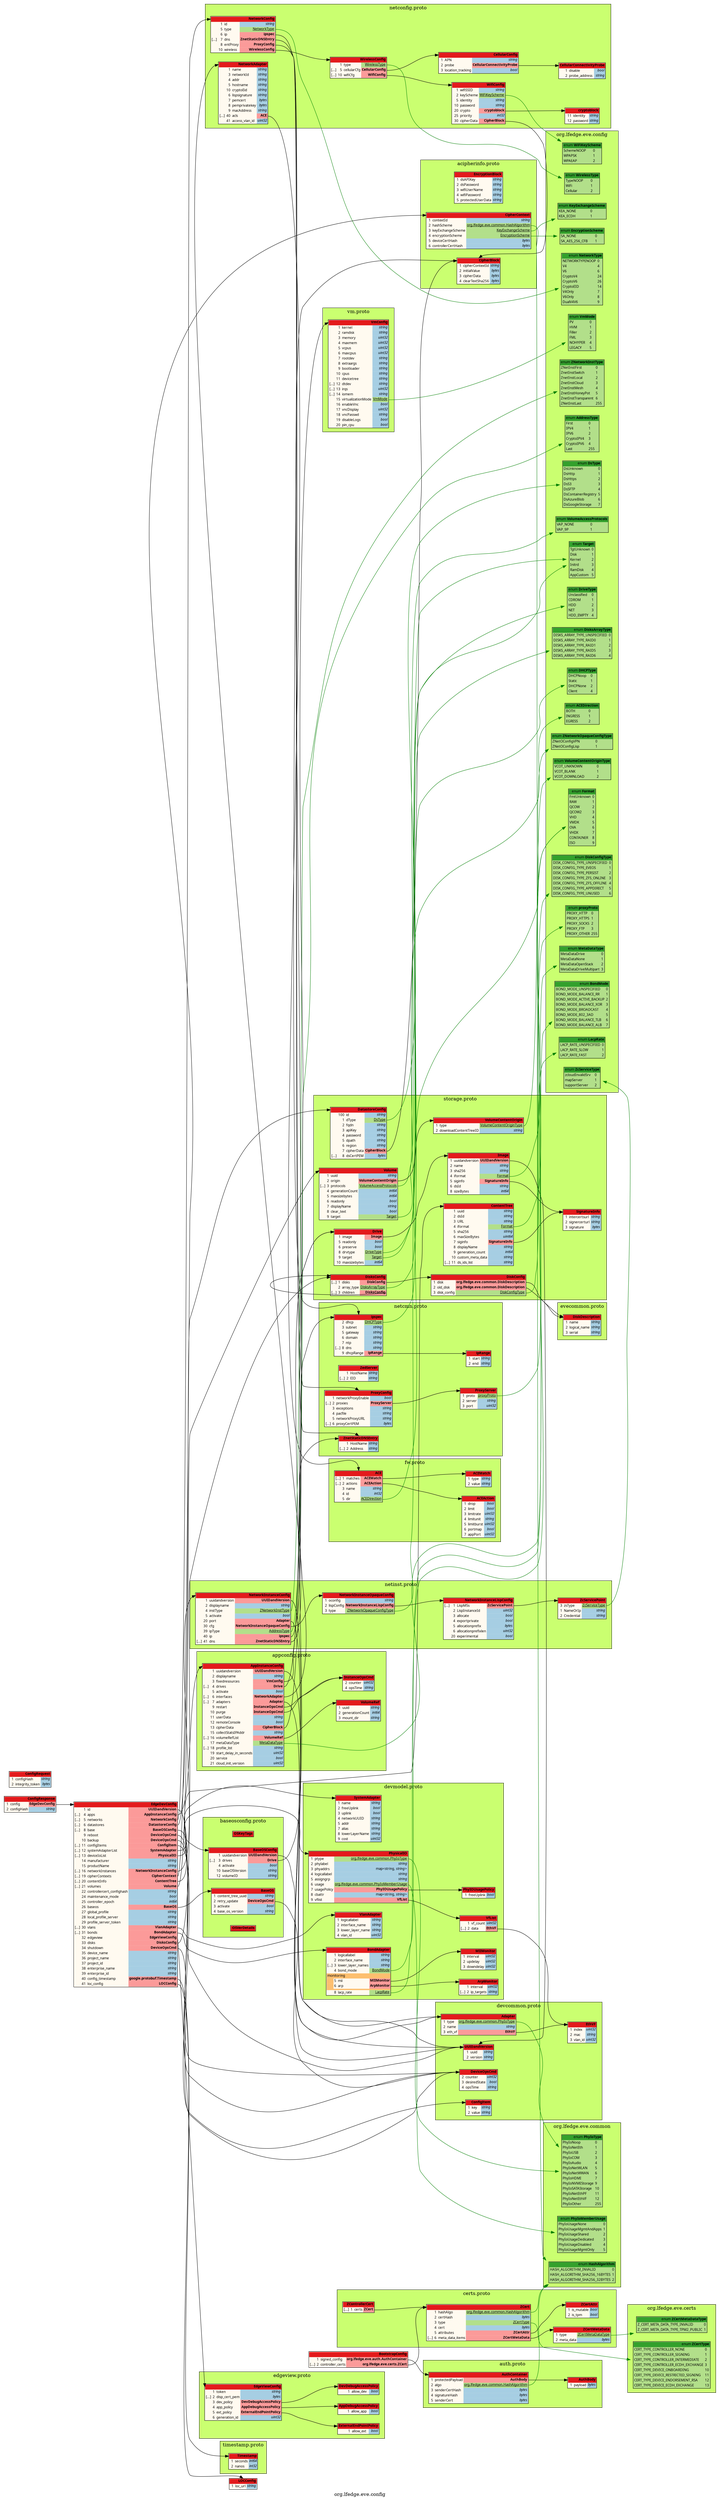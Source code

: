 /*
	do not edit:
	auto-generated by github.com/seamia/protodot
*/
digraph protodot {

	/* package:   org.lfedge.eve.config */
	/* source:    ./api/proto/config/devconfig.proto */
	/* selection:  */

	rankdir=LR;
	label="org.lfedge.eve.config";
	tooltip="org.lfedge.eve.config";
	bgcolor="transparent"

	node [
		shape=plaintext
		fontsize=10
		fontname="Ubuntu"
	];


	/* ------ nodes ------ */
	subgraph cluster_8f29efe88ee3 {
		label = "acipherinfo.proto"
		tooltip = "config/acipherinfo.proto"
		style = filled;
		fillcolor = "#caff70";
		
		Node_Ja_107	[shape=plaintext tooltip="org.lfedge.eve.config.EncryptionBlock" label=<<TABLE BORDER="1" CELLBORDER="0" CELLSPACING="0" BGCOLOR="#fffaf0"><TR><TD COLSPAN="4" PORT="header" BGCOLOR="#e31a1c" ALIGN="right"><b>EncryptionBlock</b></TD></TR><TR><TD ALIGN="right"></TD><TD ALIGN="right">1</TD><TD ALIGN="left">dsAPIKey</TD><TD BGCOLOR="#a6cee3" PORT="podsAPIKey" ALIGN="right" TITLE="string"><i>string</i></TD></TR><TR><TD ALIGN="right"></TD><TD ALIGN="right">2</TD><TD ALIGN="left">dsPassword</TD><TD BGCOLOR="#a6cee3" PORT="podsPassword" ALIGN="right" TITLE="string"><i>string</i></TD></TR><TR><TD ALIGN="right"></TD><TD ALIGN="right">3</TD><TD ALIGN="left">wifiUserName</TD><TD BGCOLOR="#a6cee3" PORT="powifiUserName" ALIGN="right" TITLE="string"><i>string</i></TD></TR><TR><TD ALIGN="right"></TD><TD ALIGN="right">4</TD><TD ALIGN="left">wifiPassword</TD><TD BGCOLOR="#a6cee3" PORT="powifiPassword" ALIGN="right" TITLE="string"><i>string</i></TD></TR><TR><TD ALIGN="right"></TD><TD ALIGN="right">5</TD><TD ALIGN="left">protectedUserData</TD><TD BGCOLOR="#a6cee3" PORT="poprotectedUserData" ALIGN="right" TITLE="string"><i>string</i></TD></TR></TABLE>>];
		Node_Ja_105	[shape=plaintext tooltip="org.lfedge.eve.config.CipherContext" label=<<TABLE BORDER="1" CELLBORDER="0" CELLSPACING="0" BGCOLOR="#fffaf0"><TR><TD COLSPAN="4" PORT="header" BGCOLOR="#e31a1c" ALIGN="right"><b>CipherContext</b></TD></TR><TR><TD ALIGN="right"></TD><TD ALIGN="right">1</TD><TD ALIGN="left">contextId</TD><TD BGCOLOR="#a6cee3" PORT="pocontextId" ALIGN="right" TITLE="string"><i>string</i></TD></TR><TR><TD ALIGN="right"></TD><TD ALIGN="right">2</TD><TD ALIGN="left">hashScheme</TD><TD BGCOLOR="#b2df8a" PORT="pohashScheme" ALIGN="right"><u>org.lfedge.eve.common.HashAlgorithm</u></TD></TR><TR><TD ALIGN="right"></TD><TD ALIGN="right">3</TD><TD ALIGN="left">keyExchangeScheme</TD><TD BGCOLOR="#b2df8a" PORT="pokeyExchangeScheme" ALIGN="right"><u>KeyExchangeScheme</u></TD></TR><TR><TD ALIGN="right"></TD><TD ALIGN="right">4</TD><TD ALIGN="left">encryptionScheme</TD><TD BGCOLOR="#b2df8a" PORT="poencryptionScheme" ALIGN="right"><u>EncryptionScheme</u></TD></TR><TR><TD ALIGN="right"></TD><TD ALIGN="right">5</TD><TD ALIGN="left">deviceCertHash</TD><TD BGCOLOR="#a6cee3" PORT="podeviceCertHash" ALIGN="right" TITLE="bytes"><i>bytes</i></TD></TR><TR><TD ALIGN="right"></TD><TD ALIGN="right">6</TD><TD ALIGN="left">controllerCertHash</TD><TD BGCOLOR="#a6cee3" PORT="pocontrollerCertHash" ALIGN="right" TITLE="bytes"><i>bytes</i></TD></TR></TABLE>>];
		Node_Ja_106	[shape=plaintext tooltip="org.lfedge.eve.config.CipherBlock" label=<<TABLE BORDER="1" CELLBORDER="0" CELLSPACING="0" BGCOLOR="#fffaf0"><TR><TD COLSPAN="4" PORT="header" BGCOLOR="#e31a1c" ALIGN="right"><b>CipherBlock</b></TD></TR><TR><TD ALIGN="right"></TD><TD ALIGN="right">1</TD><TD ALIGN="left">cipherContextId</TD><TD BGCOLOR="#a6cee3" PORT="pocipherContextId" ALIGN="right" TITLE="string"><i>string</i></TD></TR><TR><TD ALIGN="right"></TD><TD ALIGN="right">2</TD><TD ALIGN="left">initialValue</TD><TD BGCOLOR="#a6cee3" PORT="poinitialValue" ALIGN="right" TITLE="bytes"><i>bytes</i></TD></TR><TR><TD ALIGN="right"></TD><TD ALIGN="right">3</TD><TD ALIGN="left">cipherData</TD><TD BGCOLOR="#a6cee3" PORT="pocipherData" ALIGN="right" TITLE="bytes"><i>bytes</i></TD></TR><TR><TD ALIGN="right"></TD><TD ALIGN="right">4</TD><TD ALIGN="left">clearTextSha256</TD><TD BGCOLOR="#a6cee3" PORT="poclearTextSha256" ALIGN="right" TITLE="bytes"><i>bytes</i></TD></TR></TABLE>>];
	}

	subgraph cluster_087a8b768833 {
		label = "netconfig.proto"
		tooltip = "config/netconfig.proto"
		style = filled;
		fillcolor = "#caff70";
		
		Node_Ja_151	[shape=plaintext tooltip="org.lfedge.eve.config.WirelessConfig" label=<<TABLE BORDER="1" CELLBORDER="0" CELLSPACING="0" BGCOLOR="#fffaf0"><TR><TD COLSPAN="4" PORT="header" BGCOLOR="#e31a1c" ALIGN="right"><b>WirelessConfig</b></TD></TR><TR><TD ALIGN="right"></TD><TD ALIGN="right">1</TD><TD ALIGN="left">type</TD><TD BGCOLOR="#b2df8a" PORT="potype" ALIGN="right"><u>WirelessType</u></TD></TR><TR><TD ALIGN="right">[...]</TD><TD ALIGN="right">5</TD><TD ALIGN="left">cellularCfg</TD><TD BGCOLOR="#fb9a99" PORT="pocellularCfg" ALIGN="right"><b>CellularConfig</b></TD></TR><TR><TD ALIGN="right">[...]</TD><TD ALIGN="right">10</TD><TD ALIGN="left">wifiCfg</TD><TD BGCOLOR="#fb9a99" PORT="powifiCfg" ALIGN="right"><b>WifiConfig</b></TD></TR></TABLE>>];
		Node_Ja_152	[shape=plaintext tooltip="org.lfedge.eve.config.CellularConfig" label=<<TABLE BORDER="1" CELLBORDER="0" CELLSPACING="0" BGCOLOR="#fffaf0"><TR><TD COLSPAN="4" PORT="header" BGCOLOR="#e31a1c" ALIGN="right"><b>CellularConfig</b></TD></TR><TR><TD ALIGN="right"></TD><TD ALIGN="right">1</TD><TD ALIGN="left">APN</TD><TD BGCOLOR="#a6cee3" PORT="poAPN" ALIGN="right" TITLE="string"><i>string</i></TD></TR><TR><TD ALIGN="right"></TD><TD ALIGN="right">2</TD><TD ALIGN="left">probe</TD><TD BGCOLOR="#fb9a99" PORT="poprobe" ALIGN="right"><b>CellularConnectivityProbe</b></TD></TR><TR><TD ALIGN="right"></TD><TD ALIGN="right">3</TD><TD ALIGN="left">location_tracking</TD><TD BGCOLOR="#a6cee3" PORT="polocation_tracking" ALIGN="right" TITLE="bool"><i>bool</i></TD></TR></TABLE>>];
		Node_Ja_150	[shape=plaintext tooltip="org.lfedge.eve.config.NetworkAdapter" label=<<TABLE BORDER="1" CELLBORDER="0" CELLSPACING="0" BGCOLOR="#fffaf0"><TR><TD COLSPAN="4" PORT="header" BGCOLOR="#e31a1c" ALIGN="right"><b>NetworkAdapter</b></TD></TR><TR><TD ALIGN="right"></TD><TD ALIGN="right">1</TD><TD ALIGN="left">name</TD><TD BGCOLOR="#a6cee3" PORT="poname" ALIGN="right" TITLE="string"><i>string</i></TD></TR><TR><TD ALIGN="right"></TD><TD ALIGN="right">3</TD><TD ALIGN="left">networkId</TD><TD BGCOLOR="#a6cee3" PORT="ponetworkId" ALIGN="right" TITLE="string"><i>string</i></TD></TR><TR><TD ALIGN="right"></TD><TD ALIGN="right">4</TD><TD ALIGN="left">addr</TD><TD BGCOLOR="#a6cee3" PORT="poaddr" ALIGN="right" TITLE="string"><i>string</i></TD></TR><TR><TD ALIGN="right"></TD><TD ALIGN="right">5</TD><TD ALIGN="left">hostname</TD><TD BGCOLOR="#a6cee3" PORT="pohostname" ALIGN="right" TITLE="string"><i>string</i></TD></TR><TR><TD ALIGN="right"></TD><TD ALIGN="right">10</TD><TD ALIGN="left">cryptoEid</TD><TD BGCOLOR="#a6cee3" PORT="pocryptoEid" ALIGN="right" TITLE="string"><i>string</i></TD></TR><TR><TD ALIGN="right"></TD><TD ALIGN="right">6</TD><TD ALIGN="left">lispsignature</TD><TD BGCOLOR="#a6cee3" PORT="polispsignature" ALIGN="right" TITLE="string"><i>string</i></TD></TR><TR><TD ALIGN="right"></TD><TD ALIGN="right">7</TD><TD ALIGN="left">pemcert</TD><TD BGCOLOR="#a6cee3" PORT="popemcert" ALIGN="right" TITLE="bytes"><i>bytes</i></TD></TR><TR><TD ALIGN="right"></TD><TD ALIGN="right">8</TD><TD ALIGN="left">pemprivatekey</TD><TD BGCOLOR="#a6cee3" PORT="popemprivatekey" ALIGN="right" TITLE="bytes"><i>bytes</i></TD></TR><TR><TD ALIGN="right"></TD><TD ALIGN="right">9</TD><TD ALIGN="left">macAddress</TD><TD BGCOLOR="#a6cee3" PORT="pomacAddress" ALIGN="right" TITLE="string"><i>string</i></TD></TR><TR><TD ALIGN="right">[...]</TD><TD ALIGN="right">40</TD><TD ALIGN="left">acls</TD><TD BGCOLOR="#fb9a99" PORT="poacls" ALIGN="right"><b>ACE</b></TD></TR><TR><TD ALIGN="right"></TD><TD ALIGN="right">41</TD><TD ALIGN="left">access_vlan_id</TD><TD BGCOLOR="#a6cee3" PORT="poaccess_vlan_id" ALIGN="right" TITLE="uint32"><i>uint32</i></TD></TR></TABLE>>];
		Node_Ja_155	[shape=plaintext tooltip="org.lfedge.eve.config.WifiConfig.cryptoblock" label=<<TABLE BORDER="1" CELLBORDER="0" CELLSPACING="0" BGCOLOR="#fffaf0"><TR><TD COLSPAN="4" PORT="header" BGCOLOR="#e31a1c" ALIGN="right"><b>cryptoblock</b></TD></TR><TR><TD ALIGN="right"></TD><TD ALIGN="right">11</TD><TD ALIGN="left">identity</TD><TD BGCOLOR="#a6cee3" PORT="poidentity" ALIGN="right" TITLE="string"><i>string</i></TD></TR><TR><TD ALIGN="right"></TD><TD ALIGN="right">12</TD><TD ALIGN="left">password</TD><TD BGCOLOR="#a6cee3" PORT="popassword" ALIGN="right" TITLE="string"><i>string</i></TD></TR></TABLE>>];
		Node_Ja_154	[shape=plaintext tooltip="org.lfedge.eve.config.WifiConfig" label=<<TABLE BORDER="1" CELLBORDER="0" CELLSPACING="0" BGCOLOR="#fffaf0"><TR><TD COLSPAN="4" PORT="header" BGCOLOR="#e31a1c" ALIGN="right"><b>WifiConfig</b></TD></TR><TR><TD ALIGN="right"></TD><TD ALIGN="right">1</TD><TD ALIGN="left">wifiSSID</TD><TD BGCOLOR="#a6cee3" PORT="powifiSSID" ALIGN="right" TITLE="string"><i>string</i></TD></TR><TR><TD ALIGN="right"></TD><TD ALIGN="right">2</TD><TD ALIGN="left">keyScheme</TD><TD BGCOLOR="#b2df8a" PORT="pokeyScheme" ALIGN="right"><u>WiFiKeyScheme</u></TD></TR><TR><TD ALIGN="right"></TD><TD ALIGN="right">5</TD><TD ALIGN="left">identity</TD><TD BGCOLOR="#a6cee3" PORT="poidentity" ALIGN="right" TITLE="string"><i>string</i></TD></TR><TR><TD ALIGN="right"></TD><TD ALIGN="right">10</TD><TD ALIGN="left">password</TD><TD BGCOLOR="#a6cee3" PORT="popassword" ALIGN="right" TITLE="string"><i>string</i></TD></TR><TR><TD ALIGN="right"></TD><TD ALIGN="right">20</TD><TD ALIGN="left">crypto</TD><TD BGCOLOR="#fb9a99" PORT="pocrypto" ALIGN="right"><b>cryptoblock</b></TD></TR><TR><TD ALIGN="right"></TD><TD ALIGN="right">25</TD><TD ALIGN="left">priority</TD><TD BGCOLOR="#a6cee3" PORT="popriority" ALIGN="right" TITLE="int32"><i>int32</i></TD></TR><TR><TD ALIGN="right"></TD><TD ALIGN="right">30</TD><TD ALIGN="left">cipherData</TD><TD BGCOLOR="#fb9a99" PORT="pocipherData" ALIGN="right"><b>CipherBlock</b></TD></TR></TABLE>>];
		Node_Ja_149	[shape=plaintext tooltip="org.lfedge.eve.config.NetworkConfig" label=<<TABLE BORDER="1" CELLBORDER="0" CELLSPACING="0" BGCOLOR="#fffaf0"><TR><TD COLSPAN="4" PORT="header" BGCOLOR="#e31a1c" ALIGN="right"><b>NetworkConfig</b></TD></TR><TR><TD ALIGN="right"></TD><TD ALIGN="right">1</TD><TD ALIGN="left">id</TD><TD BGCOLOR="#a6cee3" PORT="poid" ALIGN="right" TITLE="string"><i>string</i></TD></TR><TR><TD ALIGN="right"></TD><TD ALIGN="right">5</TD><TD ALIGN="left">type</TD><TD BGCOLOR="#b2df8a" PORT="potype" ALIGN="right"><u>NetworkType</u></TD></TR><TR><TD ALIGN="right"></TD><TD ALIGN="right">6</TD><TD ALIGN="left">ip</TD><TD BGCOLOR="#fb9a99" PORT="poip" ALIGN="right"><b>ipspec</b></TD></TR><TR><TD ALIGN="right">[...]</TD><TD ALIGN="right">7</TD><TD ALIGN="left">dns</TD><TD BGCOLOR="#fb9a99" PORT="podns" ALIGN="right"><b>ZnetStaticDNSEntry</b></TD></TR><TR><TD ALIGN="right"></TD><TD ALIGN="right">8</TD><TD ALIGN="left">entProxy</TD><TD BGCOLOR="#fb9a99" PORT="poentProxy" ALIGN="right"><b>ProxyConfig</b></TD></TR><TR><TD ALIGN="right"></TD><TD ALIGN="right">10</TD><TD ALIGN="left">wireless</TD><TD BGCOLOR="#fb9a99" PORT="powireless" ALIGN="right"><b>WirelessConfig</b></TD></TR></TABLE>>];
		Node_Ja_153	[shape=plaintext tooltip="org.lfedge.eve.config.CellularConnectivityProbe" label=<<TABLE BORDER="1" CELLBORDER="0" CELLSPACING="0" BGCOLOR="#fffaf0"><TR><TD COLSPAN="4" PORT="header" BGCOLOR="#e31a1c" ALIGN="right"><b>CellularConnectivityProbe</b></TD></TR><TR><TD ALIGN="right"></TD><TD ALIGN="right">1</TD><TD ALIGN="left">disable</TD><TD BGCOLOR="#a6cee3" PORT="podisable" ALIGN="right" TITLE="bool"><i>bool</i></TD></TR><TR><TD ALIGN="right"></TD><TD ALIGN="right">2</TD><TD ALIGN="left">probe_address</TD><TD BGCOLOR="#a6cee3" PORT="poprobe_address" ALIGN="right" TITLE="string"><i>string</i></TD></TR></TABLE>>];
	}

	subgraph cluster_ed03ba9919d5 {
		label = "devcommon.proto"
		tooltip = "config/devcommon.proto"
		style = filled;
		fillcolor = "#caff70";
		
		Node_Ja_112	[shape=plaintext tooltip="org.lfedge.eve.config.ConfigItem" label=<<TABLE BORDER="1" CELLBORDER="0" CELLSPACING="0" BGCOLOR="#fffaf0"><TR><TD COLSPAN="4" PORT="header" BGCOLOR="#e31a1c" ALIGN="right"><b>ConfigItem</b></TD></TR><TR><TD ALIGN="right"></TD><TD ALIGN="right">1</TD><TD ALIGN="left">key</TD><TD BGCOLOR="#a6cee3" PORT="pokey" ALIGN="right" TITLE="string"><i>string</i></TD></TR><TR><TD ALIGN="right"></TD><TD ALIGN="right">2</TD><TD ALIGN="left">value</TD><TD BGCOLOR="#a6cee3" PORT="povalue" ALIGN="right" TITLE="string"><i>string</i></TD></TR></TABLE>>];
		Node_Ja_113	[shape=plaintext tooltip="org.lfedge.eve.config.Adapter" label=<<TABLE BORDER="1" CELLBORDER="0" CELLSPACING="0" BGCOLOR="#fffaf0"><TR><TD COLSPAN="4" PORT="header" BGCOLOR="#e31a1c" ALIGN="right"><b>Adapter</b></TD></TR><TR><TD ALIGN="right"></TD><TD ALIGN="right">1</TD><TD ALIGN="left">type</TD><TD BGCOLOR="#b2df8a" PORT="potype" ALIGN="right"><u>org.lfedge.eve.common.PhyIoType</u></TD></TR><TR><TD ALIGN="right"></TD><TD ALIGN="right">2</TD><TD ALIGN="left">name</TD><TD BGCOLOR="#a6cee3" PORT="poname" ALIGN="right" TITLE="string"><i>string</i></TD></TR><TR><TD ALIGN="right"></TD><TD ALIGN="right">3</TD><TD ALIGN="left">eth_vf</TD><TD BGCOLOR="#fb9a99" PORT="poeth_vf" ALIGN="right"><b>EthVF</b></TD></TR></TABLE>>];
		Node_Ja_110	[shape=plaintext tooltip="org.lfedge.eve.config.UUIDandVersion" label=<<TABLE BORDER="1" CELLBORDER="0" CELLSPACING="0" BGCOLOR="#fffaf0"><TR><TD COLSPAN="4" PORT="header" BGCOLOR="#e31a1c" ALIGN="right"><b>UUIDandVersion</b></TD></TR><TR><TD ALIGN="right"></TD><TD ALIGN="right">1</TD><TD ALIGN="left">uuid</TD><TD BGCOLOR="#a6cee3" PORT="pouuid" ALIGN="right" TITLE="string"><i>string</i></TD></TR><TR><TD ALIGN="right"></TD><TD ALIGN="right">2</TD><TD ALIGN="left">version</TD><TD BGCOLOR="#a6cee3" PORT="poversion" ALIGN="right" TITLE="string"><i>string</i></TD></TR></TABLE>>];
		Node_Ja_111	[shape=plaintext tooltip="org.lfedge.eve.config.DeviceOpsCmd" label=<<TABLE BORDER="1" CELLBORDER="0" CELLSPACING="0" BGCOLOR="#fffaf0"><TR><TD COLSPAN="4" PORT="header" BGCOLOR="#e31a1c" ALIGN="right"><b>DeviceOpsCmd</b></TD></TR><TR><TD ALIGN="right"></TD><TD ALIGN="right">2</TD><TD ALIGN="left">counter</TD><TD BGCOLOR="#a6cee3" PORT="pocounter" ALIGN="right" TITLE="uint32"><i>uint32</i></TD></TR><TR><TD ALIGN="right"></TD><TD ALIGN="right">3</TD><TD ALIGN="left">desiredState</TD><TD BGCOLOR="#a6cee3" PORT="podesiredState" ALIGN="right" TITLE="bool"><i>bool</i></TD></TR><TR><TD ALIGN="right"></TD><TD ALIGN="right">4</TD><TD ALIGN="left">opsTime</TD><TD BGCOLOR="#a6cee3" PORT="poopsTime" ALIGN="right" TITLE="string"><i>string</i></TD></TR></TABLE>>];
		Node_Ja_114	[shape=plaintext tooltip="org.lfedge.eve.config.EthVF" label=<<TABLE BORDER="1" CELLBORDER="0" CELLSPACING="0" BGCOLOR="#fffaf0"><TR><TD COLSPAN="4" PORT="header" BGCOLOR="#e31a1c" ALIGN="right"><b>EthVF</b></TD></TR><TR><TD ALIGN="right"></TD><TD ALIGN="right">1</TD><TD ALIGN="left">index</TD><TD BGCOLOR="#a6cee3" PORT="poindex" ALIGN="right" TITLE="uint32"><i>uint32</i></TD></TR><TR><TD ALIGN="right"></TD><TD ALIGN="right">2</TD><TD ALIGN="left">mac</TD><TD BGCOLOR="#a6cee3" PORT="pomac" ALIGN="right" TITLE="string"><i>string</i></TD></TR><TR><TD ALIGN="right"></TD><TD ALIGN="right">3</TD><TD ALIGN="left">vlan_id</TD><TD BGCOLOR="#a6cee3" PORT="povlan_id" ALIGN="right" TITLE="uint32"><i>uint32</i></TD></TR></TABLE>>];
	}

	subgraph cluster_26474ec47924 {
		label = "fw.proto"
		tooltip = "config/fw.proto"
		style = filled;
		fillcolor = "#caff70";
		
		Node_Ja_134	[shape=plaintext tooltip="org.lfedge.eve.config.ACEMatch" label=<<TABLE BORDER="1" CELLBORDER="0" CELLSPACING="0" BGCOLOR="#fffaf0"><TR><TD COLSPAN="4" PORT="header" BGCOLOR="#e31a1c" ALIGN="right"><b>ACEMatch</b></TD></TR><TR><TD ALIGN="right"></TD><TD ALIGN="right">1</TD><TD ALIGN="left">type</TD><TD BGCOLOR="#a6cee3" PORT="potype" ALIGN="right" TITLE="string"><i>string</i></TD></TR><TR><TD ALIGN="right"></TD><TD ALIGN="right">2</TD><TD ALIGN="left">value</TD><TD BGCOLOR="#a6cee3" PORT="povalue" ALIGN="right" TITLE="string"><i>string</i></TD></TR></TABLE>>];
		Node_Ja_137	[shape=plaintext tooltip="org.lfedge.eve.config.ACE" label=<<TABLE BORDER="1" CELLBORDER="0" CELLSPACING="0" BGCOLOR="#fffaf0"><TR><TD COLSPAN="4" PORT="header" BGCOLOR="#e31a1c" ALIGN="right"><b>ACE</b></TD></TR><TR><TD ALIGN="right">[...]</TD><TD ALIGN="right">1</TD><TD ALIGN="left">matches</TD><TD BGCOLOR="#fb9a99" PORT="pomatches" ALIGN="right"><b>ACEMatch</b></TD></TR><TR><TD ALIGN="right">[...]</TD><TD ALIGN="right">2</TD><TD ALIGN="left">actions</TD><TD BGCOLOR="#fb9a99" PORT="poactions" ALIGN="right"><b>ACEAction</b></TD></TR><TR><TD ALIGN="right"></TD><TD ALIGN="right">3</TD><TD ALIGN="left">name</TD><TD BGCOLOR="#a6cee3" PORT="poname" ALIGN="right" TITLE="string"><i>string</i></TD></TR><TR><TD ALIGN="right"></TD><TD ALIGN="right">4</TD><TD ALIGN="left">id</TD><TD BGCOLOR="#a6cee3" PORT="poid" ALIGN="right" TITLE="int32"><i>int32</i></TD></TR><TR><TD ALIGN="right"></TD><TD ALIGN="right">5</TD><TD ALIGN="left">dir</TD><TD BGCOLOR="#b2df8a" PORT="podir" ALIGN="right"><u>ACEDirection</u></TD></TR></TABLE>>];
		Node_Ja_135	[shape=plaintext tooltip="org.lfedge.eve.config.ACEAction" label=<<TABLE BORDER="1" CELLBORDER="0" CELLSPACING="0" BGCOLOR="#fffaf0"><TR><TD COLSPAN="4" PORT="header" BGCOLOR="#e31a1c" ALIGN="right"><b>ACEAction</b></TD></TR><TR><TD ALIGN="right"></TD><TD ALIGN="right">1</TD><TD ALIGN="left">drop</TD><TD BGCOLOR="#a6cee3" PORT="podrop" ALIGN="right" TITLE="bool"><i>bool</i></TD></TR><TR><TD ALIGN="right"></TD><TD ALIGN="right">2</TD><TD ALIGN="left">limit</TD><TD BGCOLOR="#a6cee3" PORT="polimit" ALIGN="right" TITLE="bool"><i>bool</i></TD></TR><TR><TD ALIGN="right"></TD><TD ALIGN="right">3</TD><TD ALIGN="left">limitrate</TD><TD BGCOLOR="#a6cee3" PORT="polimitrate" ALIGN="right" TITLE="uint32"><i>uint32</i></TD></TR><TR><TD ALIGN="right"></TD><TD ALIGN="right">4</TD><TD ALIGN="left">limitunit</TD><TD BGCOLOR="#a6cee3" PORT="polimitunit" ALIGN="right" TITLE="string"><i>string</i></TD></TR><TR><TD ALIGN="right"></TD><TD ALIGN="right">5</TD><TD ALIGN="left">limitburst</TD><TD BGCOLOR="#a6cee3" PORT="polimitburst" ALIGN="right" TITLE="uint32"><i>uint32</i></TD></TR><TR><TD ALIGN="right"></TD><TD ALIGN="right">6</TD><TD ALIGN="left">portmap</TD><TD BGCOLOR="#a6cee3" PORT="poportmap" ALIGN="right" TITLE="bool"><i>bool</i></TD></TR><TR><TD ALIGN="right"></TD><TD ALIGN="right">7</TD><TD ALIGN="left">appPort</TD><TD BGCOLOR="#a6cee3" PORT="poappPort" ALIGN="right" TITLE="uint32"><i>uint32</i></TD></TR></TABLE>>];
	}


	/* ------ leaving the root package unwrapped ------ */
	Node_Ja_197	[shape=plaintext tooltip="org.lfedge.eve.config.ConfigResponse" label=<<TABLE BORDER="1" CELLBORDER="0" CELLSPACING="0" BGCOLOR="#fffaf0"><TR><TD COLSPAN="4" PORT="header" BGCOLOR="#e31a1c" ALIGN="right"><b>ConfigResponse</b></TD></TR><TR><TD ALIGN="right"></TD><TD ALIGN="right">1</TD><TD ALIGN="left">config</TD><TD BGCOLOR="#fb9a99" PORT="poconfig" ALIGN="right"><b>EdgeDevConfig</b></TD></TR><TR><TD ALIGN="right"></TD><TD ALIGN="right">2</TD><TD ALIGN="left">configHash</TD><TD BGCOLOR="#a6cee3" PORT="poconfigHash" ALIGN="right" TITLE="string"><i>string</i></TD></TR></TABLE>>];
	Node_Ja_198	[shape=plaintext tooltip="org.lfedge.eve.config.BootstrapConfig" label=<<TABLE BORDER="1" CELLBORDER="0" CELLSPACING="0" BGCOLOR="#fffaf0"><TR><TD COLSPAN="4" PORT="header" BGCOLOR="#e31a1c" ALIGN="right"><b>BootstrapConfig</b></TD></TR><TR><TD ALIGN="right"></TD><TD ALIGN="right">1</TD><TD ALIGN="left">signed_config</TD><TD BGCOLOR="#fb9a99" PORT="posigned_config" ALIGN="right"><b>org.lfedge.eve.auth.AuthContainer</b></TD></TR><TR><TD ALIGN="right">[...]</TD><TD ALIGN="right">2</TD><TD ALIGN="left">controller_certs</TD><TD BGCOLOR="#fb9a99" PORT="pocontroller_certs" ALIGN="right"><b>org.lfedge.eve.certs.ZCert</b></TD></TR></TABLE>>];
	Node_Ja_196	[shape=plaintext tooltip="org.lfedge.eve.config.ConfigRequest" label=<<TABLE BORDER="1" CELLBORDER="0" CELLSPACING="0" BGCOLOR="#fffaf0"><TR><TD COLSPAN="4" PORT="header" BGCOLOR="#e31a1c" ALIGN="right"><b>ConfigRequest</b></TD></TR><TR><TD ALIGN="right"></TD><TD ALIGN="right">1</TD><TD ALIGN="left">configHash</TD><TD BGCOLOR="#a6cee3" PORT="poconfigHash" ALIGN="right" TITLE="string"><i>string</i></TD></TR><TR><TD ALIGN="right"></TD><TD ALIGN="right">2</TD><TD ALIGN="left">integrity_token</TD><TD BGCOLOR="#a6cee3" PORT="pointegrity_token" ALIGN="right" TITLE="bytes"><i>bytes</i></TD></TR></TABLE>>];
	Node_Ja_194	[shape=plaintext tooltip="org.lfedge.eve.config.LOCConfig" label=<<TABLE BORDER="1" CELLBORDER="0" CELLSPACING="0" BGCOLOR="#fffaf0"><TR><TD COLSPAN="4" PORT="header" BGCOLOR="#e31a1c" ALIGN="right"><b>LOCConfig</b></TD></TR><TR><TD ALIGN="right"></TD><TD ALIGN="right">1</TD><TD ALIGN="left">loc_url</TD><TD BGCOLOR="#a6cee3" PORT="poloc_url" ALIGN="right" TITLE="string"><i>string</i></TD></TR></TABLE>>];
	Node_Ja_195	[shape=plaintext tooltip="org.lfedge.eve.config.EdgeDevConfig" label=<<TABLE BORDER="1" CELLBORDER="0" CELLSPACING="0" BGCOLOR="#fffaf0"><TR><TD COLSPAN="4" PORT="header" BGCOLOR="#e31a1c" ALIGN="right"><b>EdgeDevConfig</b></TD></TR><TR><TD ALIGN="right"></TD><TD ALIGN="right">1</TD><TD ALIGN="left">id</TD><TD BGCOLOR="#fb9a99" PORT="poid" ALIGN="right"><b>UUIDandVersion</b></TD></TR><TR><TD ALIGN="right">[...]</TD><TD ALIGN="right">4</TD><TD ALIGN="left">apps</TD><TD BGCOLOR="#fb9a99" PORT="poapps" ALIGN="right"><b>AppInstanceConfig</b></TD></TR><TR><TD ALIGN="right">[...]</TD><TD ALIGN="right">5</TD><TD ALIGN="left">networks</TD><TD BGCOLOR="#fb9a99" PORT="ponetworks" ALIGN="right"><b>NetworkConfig</b></TD></TR><TR><TD ALIGN="right">[...]</TD><TD ALIGN="right">6</TD><TD ALIGN="left">datastores</TD><TD BGCOLOR="#fb9a99" PORT="podatastores" ALIGN="right"><b>DatastoreConfig</b></TD></TR><TR><TD ALIGN="right">[...]</TD><TD ALIGN="right">8</TD><TD ALIGN="left">base</TD><TD BGCOLOR="#fb9a99" PORT="pobase" ALIGN="right"><b>BaseOSConfig</b></TD></TR><TR><TD ALIGN="right"></TD><TD ALIGN="right">9</TD><TD ALIGN="left">reboot</TD><TD BGCOLOR="#fb9a99" PORT="poreboot" ALIGN="right"><b>DeviceOpsCmd</b></TD></TR><TR><TD ALIGN="right"></TD><TD ALIGN="right">10</TD><TD ALIGN="left">backup</TD><TD BGCOLOR="#fb9a99" PORT="pobackup" ALIGN="right"><b>DeviceOpsCmd</b></TD></TR><TR><TD ALIGN="right">[...]</TD><TD ALIGN="right">11</TD><TD ALIGN="left">configItems</TD><TD BGCOLOR="#fb9a99" PORT="poconfigItems" ALIGN="right"><b>ConfigItem</b></TD></TR><TR><TD ALIGN="right">[...]</TD><TD ALIGN="right">12</TD><TD ALIGN="left">systemAdapterList</TD><TD BGCOLOR="#fb9a99" PORT="posystemAdapterList" ALIGN="right"><b>SystemAdapter</b></TD></TR><TR><TD ALIGN="right">[...]</TD><TD ALIGN="right">13</TD><TD ALIGN="left">deviceIoList</TD><TD BGCOLOR="#fb9a99" PORT="podeviceIoList" ALIGN="right"><b>PhysicalIO</b></TD></TR><TR><TD ALIGN="right"></TD><TD ALIGN="right">14</TD><TD ALIGN="left">manufacturer</TD><TD BGCOLOR="#a6cee3" PORT="pomanufacturer" ALIGN="right" TITLE="string"><i>string</i></TD></TR><TR><TD ALIGN="right"></TD><TD ALIGN="right">15</TD><TD ALIGN="left">productName</TD><TD BGCOLOR="#a6cee3" PORT="poproductName" ALIGN="right" TITLE="string"><i>string</i></TD></TR><TR><TD ALIGN="right">[...]</TD><TD ALIGN="right">16</TD><TD ALIGN="left">networkInstances</TD><TD BGCOLOR="#fb9a99" PORT="ponetworkInstances" ALIGN="right"><b>NetworkInstanceConfig</b></TD></TR><TR><TD ALIGN="right">[...]</TD><TD ALIGN="right">19</TD><TD ALIGN="left">cipherContexts</TD><TD BGCOLOR="#fb9a99" PORT="pocipherContexts" ALIGN="right"><b>CipherContext</b></TD></TR><TR><TD ALIGN="right">[...]</TD><TD ALIGN="right">20</TD><TD ALIGN="left">contentInfo</TD><TD BGCOLOR="#fb9a99" PORT="pocontentInfo" ALIGN="right"><b>ContentTree</b></TD></TR><TR><TD ALIGN="right">[...]</TD><TD ALIGN="right">21</TD><TD ALIGN="left">volumes</TD><TD BGCOLOR="#fb9a99" PORT="povolumes" ALIGN="right"><b>Volume</b></TD></TR><TR><TD ALIGN="right"></TD><TD ALIGN="right">22</TD><TD ALIGN="left">controllercert_confighash</TD><TD BGCOLOR="#a6cee3" PORT="pocontrollercert_confighash" ALIGN="right" TITLE="string"><i>string</i></TD></TR><TR><TD ALIGN="right"></TD><TD ALIGN="right">24</TD><TD ALIGN="left">maintenance_mode</TD><TD BGCOLOR="#a6cee3" PORT="pomaintenance_mode" ALIGN="right" TITLE="bool"><i>bool</i></TD></TR><TR><TD ALIGN="right"></TD><TD ALIGN="right">25</TD><TD ALIGN="left">controller_epoch</TD><TD BGCOLOR="#a6cee3" PORT="pocontroller_epoch" ALIGN="right" TITLE="int64"><i>int64</i></TD></TR><TR><TD ALIGN="right"></TD><TD ALIGN="right">26</TD><TD ALIGN="left">baseos</TD><TD BGCOLOR="#fb9a99" PORT="pobaseos" ALIGN="right"><b>BaseOS</b></TD></TR><TR><TD ALIGN="right"></TD><TD ALIGN="right">27</TD><TD ALIGN="left">global_profile</TD><TD BGCOLOR="#a6cee3" PORT="poglobal_profile" ALIGN="right" TITLE="string"><i>string</i></TD></TR><TR><TD ALIGN="right"></TD><TD ALIGN="right">28</TD><TD ALIGN="left">local_profile_server</TD><TD BGCOLOR="#a6cee3" PORT="polocal_profile_server" ALIGN="right" TITLE="string"><i>string</i></TD></TR><TR><TD ALIGN="right"></TD><TD ALIGN="right">29</TD><TD ALIGN="left">profile_server_token</TD><TD BGCOLOR="#a6cee3" PORT="poprofile_server_token" ALIGN="right" TITLE="string"><i>string</i></TD></TR><TR><TD ALIGN="right">[...]</TD><TD ALIGN="right">30</TD><TD ALIGN="left">vlans</TD><TD BGCOLOR="#fb9a99" PORT="povlans" ALIGN="right"><b>VlanAdapter</b></TD></TR><TR><TD ALIGN="right">[...]</TD><TD ALIGN="right">31</TD><TD ALIGN="left">bonds</TD><TD BGCOLOR="#fb9a99" PORT="pobonds" ALIGN="right"><b>BondAdapter</b></TD></TR><TR><TD ALIGN="right"></TD><TD ALIGN="right">32</TD><TD ALIGN="left">edgeview</TD><TD BGCOLOR="#fb9a99" PORT="poedgeview" ALIGN="right"><b>EdgeViewConfig</b></TD></TR><TR><TD ALIGN="right"></TD><TD ALIGN="right">33</TD><TD ALIGN="left">disks</TD><TD BGCOLOR="#fb9a99" PORT="podisks" ALIGN="right"><b>DisksConfig</b></TD></TR><TR><TD ALIGN="right"></TD><TD ALIGN="right">34</TD><TD ALIGN="left">shutdown</TD><TD BGCOLOR="#fb9a99" PORT="poshutdown" ALIGN="right"><b>DeviceOpsCmd</b></TD></TR><TR><TD ALIGN="right"></TD><TD ALIGN="right">35</TD><TD ALIGN="left">device_name</TD><TD BGCOLOR="#a6cee3" PORT="podevice_name" ALIGN="right" TITLE="string"><i>string</i></TD></TR><TR><TD ALIGN="right"></TD><TD ALIGN="right">36</TD><TD ALIGN="left">project_name</TD><TD BGCOLOR="#a6cee3" PORT="poproject_name" ALIGN="right" TITLE="string"><i>string</i></TD></TR><TR><TD ALIGN="right"></TD><TD ALIGN="right">37</TD><TD ALIGN="left">project_id</TD><TD BGCOLOR="#a6cee3" PORT="poproject_id" ALIGN="right" TITLE="string"><i>string</i></TD></TR><TR><TD ALIGN="right"></TD><TD ALIGN="right">38</TD><TD ALIGN="left">enterprise_name</TD><TD BGCOLOR="#a6cee3" PORT="poenterprise_name" ALIGN="right" TITLE="string"><i>string</i></TD></TR><TR><TD ALIGN="right"></TD><TD ALIGN="right">39</TD><TD ALIGN="left">enterprise_id</TD><TD BGCOLOR="#a6cee3" PORT="poenterprise_id" ALIGN="right" TITLE="string"><i>string</i></TD></TR><TR><TD ALIGN="right"></TD><TD ALIGN="right">40</TD><TD ALIGN="left">config_timestamp</TD><TD BGCOLOR="#fb9a99" PORT="poconfig_timestamp" ALIGN="right"><b>google.protobuf.Timestamp</b></TD></TR><TR><TD ALIGN="right"></TD><TD ALIGN="right">41</TD><TD ALIGN="left">loc_config</TD><TD BGCOLOR="#fb9a99" PORT="poloc_config" ALIGN="right"><b>LOCConfig</b></TD></TR></TABLE>>];
	subgraph cluster_3f769a68ffa1 {
		label = "baseosconfig.proto"
		tooltip = "config/baseosconfig.proto"
		style = filled;
		fillcolor = "#caff70";
		
		Node_Ja_160	[shape=plaintext tooltip="org.lfedge.eve.config.OSKeyTags" label=<<TABLE BORDER="1" CELLBORDER="0" CELLSPACING="0" BGCOLOR="#fffaf0"><TR><TD COLSPAN="4" PORT="header" BGCOLOR="#e31a1c" ALIGN="right"><b>OSKeyTags</b></TD></TR></TABLE>>];
		Node_Ja_163	[shape=plaintext tooltip="org.lfedge.eve.config.BaseOS" label=<<TABLE BORDER="1" CELLBORDER="0" CELLSPACING="0" BGCOLOR="#fffaf0"><TR><TD COLSPAN="4" PORT="header" BGCOLOR="#e31a1c" ALIGN="right"><b>BaseOS</b></TD></TR><TR><TD ALIGN="right"></TD><TD ALIGN="right">1</TD><TD ALIGN="left">content_tree_uuid</TD><TD BGCOLOR="#a6cee3" PORT="pocontent_tree_uuid" ALIGN="right" TITLE="string"><i>string</i></TD></TR><TR><TD ALIGN="right"></TD><TD ALIGN="right">2</TD><TD ALIGN="left">retry_update</TD><TD BGCOLOR="#fb9a99" PORT="poretry_update" ALIGN="right"><b>DeviceOpsCmd</b></TD></TR><TR><TD ALIGN="right"></TD><TD ALIGN="right">3</TD><TD ALIGN="left">activate</TD><TD BGCOLOR="#a6cee3" PORT="poactivate" ALIGN="right" TITLE="bool"><i>bool</i></TD></TR><TR><TD ALIGN="right"></TD><TD ALIGN="right">4</TD><TD ALIGN="left">base_os_version</TD><TD BGCOLOR="#a6cee3" PORT="pobase_os_version" ALIGN="right" TITLE="string"><i>string</i></TD></TR></TABLE>>];
		Node_Ja_162	[shape=plaintext tooltip="org.lfedge.eve.config.BaseOSConfig" label=<<TABLE BORDER="1" CELLBORDER="0" CELLSPACING="0" BGCOLOR="#fffaf0"><TR><TD COLSPAN="4" PORT="header" BGCOLOR="#e31a1c" ALIGN="right"><b>BaseOSConfig</b></TD></TR><TR><TD ALIGN="right"></TD><TD ALIGN="right">1</TD><TD ALIGN="left">uuidandversion</TD><TD BGCOLOR="#fb9a99" PORT="pouuidandversion" ALIGN="right"><b>UUIDandVersion</b></TD></TR><TR><TD ALIGN="right">[...]</TD><TD ALIGN="right">3</TD><TD ALIGN="left">drives</TD><TD BGCOLOR="#fb9a99" PORT="podrives" ALIGN="right"><b>Drive</b></TD></TR><TR><TD ALIGN="right"></TD><TD ALIGN="right">4</TD><TD ALIGN="left">activate</TD><TD BGCOLOR="#a6cee3" PORT="poactivate" ALIGN="right" TITLE="bool"><i>bool</i></TD></TR><TR><TD ALIGN="right"></TD><TD ALIGN="right">10</TD><TD ALIGN="left">baseOSVersion</TD><TD BGCOLOR="#a6cee3" PORT="pobaseOSVersion" ALIGN="right" TITLE="string"><i>string</i></TD></TR><TR><TD ALIGN="right"></TD><TD ALIGN="right">12</TD><TD ALIGN="left">volumeID</TD><TD BGCOLOR="#a6cee3" PORT="povolumeID" ALIGN="right" TITLE="string"><i>string</i></TD></TR></TABLE>>];
		Node_Ja_161	[shape=plaintext tooltip="org.lfedge.eve.config.OSVerDetails" label=<<TABLE BORDER="1" CELLBORDER="0" CELLSPACING="0" BGCOLOR="#fffaf0"><TR><TD COLSPAN="4" PORT="header" BGCOLOR="#e31a1c" ALIGN="right"><b>OSVerDetails</b></TD></TR></TABLE>>];
	}

	subgraph cluster_4d6b8f15b341 {
		label = "evecommon.proto"
		tooltip = "evecommon/evecommon.proto"
		style = filled;
		fillcolor = "#caff70";
		
		Node_Ja_102	[shape=plaintext tooltip="org.lfedge.eve.common.DiskDescription" label=<<TABLE BORDER="1" CELLBORDER="0" CELLSPACING="0" BGCOLOR="#fffaf0"><TR><TD COLSPAN="4" PORT="header" BGCOLOR="#e31a1c" ALIGN="right"><b>DiskDescription</b></TD></TR><TR><TD ALIGN="right"></TD><TD ALIGN="right">1</TD><TD ALIGN="left">name</TD><TD BGCOLOR="#a6cee3" PORT="poname" ALIGN="right" TITLE="string"><i>string</i></TD></TR><TR><TD ALIGN="right"></TD><TD ALIGN="right">2</TD><TD ALIGN="left">logical_name</TD><TD BGCOLOR="#a6cee3" PORT="pological_name" ALIGN="right" TITLE="string"><i>string</i></TD></TR><TR><TD ALIGN="right"></TD><TD ALIGN="right">3</TD><TD ALIGN="left">serial</TD><TD BGCOLOR="#a6cee3" PORT="poserial" ALIGN="right" TITLE="string"><i>string</i></TD></TR></TABLE>>];
	}

	subgraph cluster_9b89a761a621 {
		label = "org.lfedge.eve.certs"
		tooltip = "org.lfedge.eve.certs"
		style = filled;
		fillcolor = "#caff70";
		
		Node_Ja_191	[shape=plaintext tooltip="ZCertType" label=<<TABLE BORDER="1" CELLBORDER="0" CELLSPACING="0" BGCOLOR="#b2df8a"><TR><TD COLSPAN="2" PORT="header" BGCOLOR="#33a02c" ALIGN="right">enum <b>ZCertType</b></TD></TR><TR><TD BGCOLOR="#b2df8a" ALIGN="left">CERT_TYPE_CONTROLLER_NONE</TD><TD BGCOLOR="#b2df8a" ALIGN="left">0</TD></TR><TR><TD BGCOLOR="#b2df8a" ALIGN="left">CERT_TYPE_CONTROLLER_SIGNING</TD><TD BGCOLOR="#b2df8a" ALIGN="left">1</TD></TR><TR><TD BGCOLOR="#b2df8a" ALIGN="left">CERT_TYPE_CONTROLLER_INTERMEDIATE</TD><TD BGCOLOR="#b2df8a" ALIGN="left">2</TD></TR><TR><TD BGCOLOR="#b2df8a" ALIGN="left">CERT_TYPE_CONTROLLER_ECDH_EXCHANGE</TD><TD BGCOLOR="#b2df8a" ALIGN="left">3</TD></TR><TR><TD BGCOLOR="#b2df8a" ALIGN="left">CERT_TYPE_DEVICE_ONBOARDING</TD><TD BGCOLOR="#b2df8a" ALIGN="left">10</TD></TR><TR><TD BGCOLOR="#b2df8a" ALIGN="left">CERT_TYPE_DEVICE_RESTRICTED_SIGNING</TD><TD BGCOLOR="#b2df8a" ALIGN="left">11</TD></TR><TR><TD BGCOLOR="#b2df8a" ALIGN="left">CERT_TYPE_DEVICE_ENDORSEMENT_RSA</TD><TD BGCOLOR="#b2df8a" ALIGN="left">12</TD></TR><TR><TD BGCOLOR="#b2df8a" ALIGN="left">CERT_TYPE_DEVICE_ECDH_EXCHANGE</TD><TD BGCOLOR="#b2df8a" ALIGN="left">13</TD></TR></TABLE>>];
		Node_Ja_187	[shape=plaintext tooltip="ZCertMetaDataType" label=<<TABLE BORDER="1" CELLBORDER="0" CELLSPACING="0" BGCOLOR="#b2df8a"><TR><TD COLSPAN="2" PORT="header" BGCOLOR="#33a02c" ALIGN="right">enum <b>ZCertMetaDataType</b></TD></TR><TR><TD BGCOLOR="#b2df8a" ALIGN="left">Z_CERT_META_DATA_TYPE_INVALID</TD><TD BGCOLOR="#b2df8a" ALIGN="left">0</TD></TR><TR><TD BGCOLOR="#b2df8a" ALIGN="left">Z_CERT_META_DATA_TYPE_TPM2_PUBLIC</TD><TD BGCOLOR="#b2df8a" ALIGN="left">1</TD></TR></TABLE>>];
	}

	subgraph cluster_c375b14772c0 {
		label = "vm.proto"
		tooltip = "config/vm.proto"
		style = filled;
		fillcolor = "#caff70";
		
		Node_Ja_133	[shape=plaintext tooltip="org.lfedge.eve.config.VmConfig" label=<<TABLE BORDER="1" CELLBORDER="0" CELLSPACING="0" BGCOLOR="#fffaf0"><TR><TD COLSPAN="4" PORT="header" BGCOLOR="#e31a1c" ALIGN="right"><b>VmConfig</b></TD></TR><TR><TD ALIGN="right"></TD><TD ALIGN="right">1</TD><TD ALIGN="left">kernel</TD><TD BGCOLOR="#a6cee3" PORT="pokernel" ALIGN="right" TITLE="string"><i>string</i></TD></TR><TR><TD ALIGN="right"></TD><TD ALIGN="right">2</TD><TD ALIGN="left">ramdisk</TD><TD BGCOLOR="#a6cee3" PORT="poramdisk" ALIGN="right" TITLE="string"><i>string</i></TD></TR><TR><TD ALIGN="right"></TD><TD ALIGN="right">3</TD><TD ALIGN="left">memory</TD><TD BGCOLOR="#a6cee3" PORT="pomemory" ALIGN="right" TITLE="uint32"><i>uint32</i></TD></TR><TR><TD ALIGN="right"></TD><TD ALIGN="right">4</TD><TD ALIGN="left">maxmem</TD><TD BGCOLOR="#a6cee3" PORT="pomaxmem" ALIGN="right" TITLE="uint32"><i>uint32</i></TD></TR><TR><TD ALIGN="right"></TD><TD ALIGN="right">5</TD><TD ALIGN="left">vcpus</TD><TD BGCOLOR="#a6cee3" PORT="povcpus" ALIGN="right" TITLE="uint32"><i>uint32</i></TD></TR><TR><TD ALIGN="right"></TD><TD ALIGN="right">6</TD><TD ALIGN="left">maxcpus</TD><TD BGCOLOR="#a6cee3" PORT="pomaxcpus" ALIGN="right" TITLE="uint32"><i>uint32</i></TD></TR><TR><TD ALIGN="right"></TD><TD ALIGN="right">7</TD><TD ALIGN="left">rootdev</TD><TD BGCOLOR="#a6cee3" PORT="porootdev" ALIGN="right" TITLE="string"><i>string</i></TD></TR><TR><TD ALIGN="right"></TD><TD ALIGN="right">8</TD><TD ALIGN="left">extraargs</TD><TD BGCOLOR="#a6cee3" PORT="poextraargs" ALIGN="right" TITLE="string"><i>string</i></TD></TR><TR><TD ALIGN="right"></TD><TD ALIGN="right">9</TD><TD ALIGN="left">bootloader</TD><TD BGCOLOR="#a6cee3" PORT="pobootloader" ALIGN="right" TITLE="string"><i>string</i></TD></TR><TR><TD ALIGN="right"></TD><TD ALIGN="right">10</TD><TD ALIGN="left">cpus</TD><TD BGCOLOR="#a6cee3" PORT="pocpus" ALIGN="right" TITLE="string"><i>string</i></TD></TR><TR><TD ALIGN="right"></TD><TD ALIGN="right">11</TD><TD ALIGN="left">devicetree</TD><TD BGCOLOR="#a6cee3" PORT="podevicetree" ALIGN="right" TITLE="string"><i>string</i></TD></TR><TR><TD ALIGN="right">[...]</TD><TD ALIGN="right">12</TD><TD ALIGN="left">dtdev</TD><TD BGCOLOR="#a6cee3" PORT="podtdev" ALIGN="right" TITLE="string"><i>string</i></TD></TR><TR><TD ALIGN="right">[...]</TD><TD ALIGN="right">13</TD><TD ALIGN="left">irqs</TD><TD BGCOLOR="#a6cee3" PORT="poirqs" ALIGN="right" TITLE="uint32"><i>uint32</i></TD></TR><TR><TD ALIGN="right">[...]</TD><TD ALIGN="right">14</TD><TD ALIGN="left">iomem</TD><TD BGCOLOR="#a6cee3" PORT="poiomem" ALIGN="right" TITLE="string"><i>string</i></TD></TR><TR><TD ALIGN="right"></TD><TD ALIGN="right">15</TD><TD ALIGN="left">virtualizationMode</TD><TD BGCOLOR="#b2df8a" PORT="povirtualizationMode" ALIGN="right"><u>VmMode</u></TD></TR><TR><TD ALIGN="right"></TD><TD ALIGN="right">16</TD><TD ALIGN="left">enableVnc</TD><TD BGCOLOR="#a6cee3" PORT="poenableVnc" ALIGN="right" TITLE="bool"><i>bool</i></TD></TR><TR><TD ALIGN="right"></TD><TD ALIGN="right">17</TD><TD ALIGN="left">vncDisplay</TD><TD BGCOLOR="#a6cee3" PORT="povncDisplay" ALIGN="right" TITLE="uint32"><i>uint32</i></TD></TR><TR><TD ALIGN="right"></TD><TD ALIGN="right">18</TD><TD ALIGN="left">vncPasswd</TD><TD BGCOLOR="#a6cee3" PORT="povncPasswd" ALIGN="right" TITLE="string"><i>string</i></TD></TR><TR><TD ALIGN="right"></TD><TD ALIGN="right">19</TD><TD ALIGN="left">disableLogs</TD><TD BGCOLOR="#a6cee3" PORT="podisableLogs" ALIGN="right" TITLE="bool"><i>bool</i></TD></TR><TR><TD ALIGN="right"></TD><TD ALIGN="right">20</TD><TD ALIGN="left">pin_cpu</TD><TD BGCOLOR="#a6cee3" PORT="popin_cpu" ALIGN="right" TITLE="bool"><i>bool</i></TD></TR></TABLE>>];
	}

	subgraph cluster_0eca8c4caf24 {
		label = "org.lfedge.eve.config"
		tooltip = "org.lfedge.eve.config"
		style = filled;
		fillcolor = "#caff70";
		
		Node_Ja_125	[shape=plaintext tooltip="VolumeContentOriginType" label=<<TABLE BORDER="1" CELLBORDER="0" CELLSPACING="0" BGCOLOR="#b2df8a"><TR><TD COLSPAN="2" PORT="header" BGCOLOR="#33a02c" ALIGN="right">enum <b>VolumeContentOriginType</b></TD></TR><TR><TD BGCOLOR="#b2df8a" ALIGN="left">VCOT_UNKNOWN</TD><TD BGCOLOR="#b2df8a" ALIGN="left">0</TD></TR><TR><TD BGCOLOR="#b2df8a" ALIGN="left">VCOT_BLANK</TD><TD BGCOLOR="#b2df8a" ALIGN="left">1</TD></TR><TR><TD BGCOLOR="#b2df8a" ALIGN="left">VCOT_DOWNLOAD</TD><TD BGCOLOR="#b2df8a" ALIGN="left">2</TD></TR></TABLE>>];
		Node_Ja_130	[shape=plaintext tooltip="DisksArrayType" label=<<TABLE BORDER="1" CELLBORDER="0" CELLSPACING="0" BGCOLOR="#b2df8a"><TR><TD COLSPAN="2" PORT="header" BGCOLOR="#33a02c" ALIGN="right">enum <b>DisksArrayType</b></TD></TR><TR><TD BGCOLOR="#b2df8a" ALIGN="left">DISKS_ARRAY_TYPE_UNSPECIFIED</TD><TD BGCOLOR="#b2df8a" ALIGN="left">0</TD></TR><TR><TD BGCOLOR="#b2df8a" ALIGN="left">DISKS_ARRAY_TYPE_RAID0</TD><TD BGCOLOR="#b2df8a" ALIGN="left">1</TD></TR><TR><TD BGCOLOR="#b2df8a" ALIGN="left">DISKS_ARRAY_TYPE_RAID1</TD><TD BGCOLOR="#b2df8a" ALIGN="left">2</TD></TR><TR><TD BGCOLOR="#b2df8a" ALIGN="left">DISKS_ARRAY_TYPE_RAID5</TD><TD BGCOLOR="#b2df8a" ALIGN="left">3</TD></TR><TR><TD BGCOLOR="#b2df8a" ALIGN="left">DISKS_ARRAY_TYPE_RAID6</TD><TD BGCOLOR="#b2df8a" ALIGN="left">4</TD></TR></TABLE>>];
		Node_Ja_118	[shape=plaintext tooltip="Format" label=<<TABLE BORDER="1" CELLBORDER="0" CELLSPACING="0" BGCOLOR="#b2df8a"><TR><TD COLSPAN="2" PORT="header" BGCOLOR="#33a02c" ALIGN="right">enum <b>Format</b></TD></TR><TR><TD BGCOLOR="#b2df8a" ALIGN="left">FmtUnknown</TD><TD BGCOLOR="#b2df8a" ALIGN="left">0</TD></TR><TR><TD BGCOLOR="#b2df8a" ALIGN="left">RAW</TD><TD BGCOLOR="#b2df8a" ALIGN="left">1</TD></TR><TR><TD BGCOLOR="#b2df8a" ALIGN="left">QCOW</TD><TD BGCOLOR="#b2df8a" ALIGN="left">2</TD></TR><TR><TD BGCOLOR="#b2df8a" ALIGN="left">QCOW2</TD><TD BGCOLOR="#b2df8a" ALIGN="left">3</TD></TR><TR><TD BGCOLOR="#b2df8a" ALIGN="left">VHD</TD><TD BGCOLOR="#b2df8a" ALIGN="left">4</TD></TR><TR><TD BGCOLOR="#b2df8a" ALIGN="left">VMDK</TD><TD BGCOLOR="#b2df8a" ALIGN="left">5</TD></TR><TR><TD BGCOLOR="#b2df8a" ALIGN="left">OVA</TD><TD BGCOLOR="#b2df8a" ALIGN="left">6</TD></TR><TR><TD BGCOLOR="#b2df8a" ALIGN="left">VHDX</TD><TD BGCOLOR="#b2df8a" ALIGN="left">7</TD></TR><TR><TD BGCOLOR="#b2df8a" ALIGN="left">CONTAINER</TD><TD BGCOLOR="#b2df8a" ALIGN="left">8</TD></TR><TR><TD BGCOLOR="#b2df8a" ALIGN="left">ISO</TD><TD BGCOLOR="#b2df8a" ALIGN="left">9</TD></TR></TABLE>>];
		Node_Ja_120	[shape=plaintext tooltip="Target" label=<<TABLE BORDER="1" CELLBORDER="0" CELLSPACING="0" BGCOLOR="#b2df8a"><TR><TD COLSPAN="2" PORT="header" BGCOLOR="#33a02c" ALIGN="right">enum <b>Target</b></TD></TR><TR><TD BGCOLOR="#b2df8a" ALIGN="left">TgtUnknown</TD><TD BGCOLOR="#b2df8a" ALIGN="left">0</TD></TR><TR><TD BGCOLOR="#b2df8a" ALIGN="left">Disk</TD><TD BGCOLOR="#b2df8a" ALIGN="left">1</TD></TR><TR><TD BGCOLOR="#b2df8a" ALIGN="left">Kernel</TD><TD BGCOLOR="#b2df8a" ALIGN="left">2</TD></TR><TR><TD BGCOLOR="#b2df8a" ALIGN="left">Initrd</TD><TD BGCOLOR="#b2df8a" ALIGN="left">3</TD></TR><TR><TD BGCOLOR="#b2df8a" ALIGN="left">RamDisk</TD><TD BGCOLOR="#b2df8a" ALIGN="left">4</TD></TR><TR><TD BGCOLOR="#b2df8a" ALIGN="left">AppCustom</TD><TD BGCOLOR="#b2df8a" ALIGN="left">5</TD></TR></TABLE>>];
		Node_Ja_132	[shape=plaintext tooltip="VmMode" label=<<TABLE BORDER="1" CELLBORDER="0" CELLSPACING="0" BGCOLOR="#b2df8a"><TR><TD COLSPAN="2" PORT="header" BGCOLOR="#33a02c" ALIGN="right">enum <b>VmMode</b></TD></TR><TR><TD BGCOLOR="#b2df8a" ALIGN="left">PV</TD><TD BGCOLOR="#b2df8a" ALIGN="left">0</TD></TR><TR><TD BGCOLOR="#b2df8a" ALIGN="left">HVM</TD><TD BGCOLOR="#b2df8a" ALIGN="left">1</TD></TR><TR><TD BGCOLOR="#b2df8a" ALIGN="left">Filler</TD><TD BGCOLOR="#b2df8a" ALIGN="left">2</TD></TR><TR><TD BGCOLOR="#b2df8a" ALIGN="left">FML</TD><TD BGCOLOR="#b2df8a" ALIGN="left">3</TD></TR><TR><TD BGCOLOR="#b2df8a" ALIGN="left">NOHYPER</TD><TD BGCOLOR="#b2df8a" ALIGN="left">4</TD></TR><TR><TD BGCOLOR="#b2df8a" ALIGN="left">LEGACY</TD><TD BGCOLOR="#b2df8a" ALIGN="left">5</TD></TR></TABLE>>];
		Node_Ja_144	[shape=plaintext tooltip="DHCPType" label=<<TABLE BORDER="1" CELLBORDER="0" CELLSPACING="0" BGCOLOR="#b2df8a"><TR><TD COLSPAN="2" PORT="header" BGCOLOR="#33a02c" ALIGN="right">enum <b>DHCPType</b></TD></TR><TR><TD BGCOLOR="#b2df8a" ALIGN="left">DHCPNoop</TD><TD BGCOLOR="#b2df8a" ALIGN="left">0</TD></TR><TR><TD BGCOLOR="#b2df8a" ALIGN="left">Static</TD><TD BGCOLOR="#b2df8a" ALIGN="left">1</TD></TR><TR><TD BGCOLOR="#b2df8a" ALIGN="left">DHCPNone</TD><TD BGCOLOR="#b2df8a" ALIGN="left">2</TD></TR><TR><TD BGCOLOR="#b2df8a" ALIGN="left">Client</TD><TD BGCOLOR="#b2df8a" ALIGN="left">4</TD></TR></TABLE>>];
		Node_Ja_170	[shape=plaintext tooltip="LacpRate" label=<<TABLE BORDER="1" CELLBORDER="0" CELLSPACING="0" BGCOLOR="#b2df8a"><TR><TD COLSPAN="2" PORT="header" BGCOLOR="#33a02c" ALIGN="right">enum <b>LacpRate</b></TD></TR><TR><TD BGCOLOR="#b2df8a" ALIGN="left">LACP_RATE_UNSPECIFIED</TD><TD BGCOLOR="#b2df8a" ALIGN="left">0</TD></TR><TR><TD BGCOLOR="#b2df8a" ALIGN="left">LACP_RATE_SLOW</TD><TD BGCOLOR="#b2df8a" ALIGN="left">1</TD></TR><TR><TD BGCOLOR="#b2df8a" ALIGN="left">LACP_RATE_FAST</TD><TD BGCOLOR="#b2df8a" ALIGN="left">2</TD></TR></TABLE>>];
		Node_Ja_128	[shape=plaintext tooltip="DiskConfigType" label=<<TABLE BORDER="1" CELLBORDER="0" CELLSPACING="0" BGCOLOR="#b2df8a"><TR><TD COLSPAN="2" PORT="header" BGCOLOR="#33a02c" ALIGN="right">enum <b>DiskConfigType</b></TD></TR><TR><TD BGCOLOR="#b2df8a" ALIGN="left">DISK_CONFIG_TYPE_UNSPECIFIED</TD><TD BGCOLOR="#b2df8a" ALIGN="left">0</TD></TR><TR><TD BGCOLOR="#b2df8a" ALIGN="left">DISK_CONFIG_TYPE_EVEOS</TD><TD BGCOLOR="#b2df8a" ALIGN="left">1</TD></TR><TR><TD BGCOLOR="#b2df8a" ALIGN="left">DISK_CONFIG_TYPE_PERSIST</TD><TD BGCOLOR="#b2df8a" ALIGN="left">2</TD></TR><TR><TD BGCOLOR="#b2df8a" ALIGN="left">DISK_CONFIG_TYPE_ZFS_ONLINE</TD><TD BGCOLOR="#b2df8a" ALIGN="left">3</TD></TR><TR><TD BGCOLOR="#b2df8a" ALIGN="left">DISK_CONFIG_TYPE_ZFS_OFFLINE</TD><TD BGCOLOR="#b2df8a" ALIGN="left">4</TD></TR><TR><TD BGCOLOR="#b2df8a" ALIGN="left">DISK_CONFIG_TYPE_APPDIRECT</TD><TD BGCOLOR="#b2df8a" ALIGN="left">5</TD></TR><TR><TD BGCOLOR="#b2df8a" ALIGN="left">DISK_CONFIG_TYPE_UNUSED</TD><TD BGCOLOR="#b2df8a" ALIGN="left">6</TD></TR></TABLE>>];
		Node_Ja_174	[shape=plaintext tooltip="ZNetworkInstType" label=<<TABLE BORDER="1" CELLBORDER="0" CELLSPACING="0" BGCOLOR="#b2df8a"><TR><TD COLSPAN="2" PORT="header" BGCOLOR="#33a02c" ALIGN="right">enum <b>ZNetworkInstType</b></TD></TR><TR><TD BGCOLOR="#b2df8a" ALIGN="left">ZNetInstFirst</TD><TD BGCOLOR="#b2df8a" ALIGN="left">0</TD></TR><TR><TD BGCOLOR="#b2df8a" ALIGN="left">ZnetInstSwitch</TD><TD BGCOLOR="#b2df8a" ALIGN="left">1</TD></TR><TR><TD BGCOLOR="#b2df8a" ALIGN="left">ZnetInstLocal</TD><TD BGCOLOR="#b2df8a" ALIGN="left">2</TD></TR><TR><TD BGCOLOR="#b2df8a" ALIGN="left">ZnetInstCloud</TD><TD BGCOLOR="#b2df8a" ALIGN="left">3</TD></TR><TR><TD BGCOLOR="#b2df8a" ALIGN="left">ZnetInstMesh</TD><TD BGCOLOR="#b2df8a" ALIGN="left">4</TD></TR><TR><TD BGCOLOR="#b2df8a" ALIGN="left">ZnetInstHoneyPot</TD><TD BGCOLOR="#b2df8a" ALIGN="left">5</TD></TR><TR><TD BGCOLOR="#b2df8a" ALIGN="left">ZnetInstTransparent</TD><TD BGCOLOR="#b2df8a" ALIGN="left">6</TD></TR><TR><TD BGCOLOR="#b2df8a" ALIGN="left">ZNetInstLast</TD><TD BGCOLOR="#b2df8a" ALIGN="left">255</TD></TR></TABLE>>];
		Node_Ja_121	[shape=plaintext tooltip="DriveType" label=<<TABLE BORDER="1" CELLBORDER="0" CELLSPACING="0" BGCOLOR="#b2df8a"><TR><TD COLSPAN="2" PORT="header" BGCOLOR="#33a02c" ALIGN="right">enum <b>DriveType</b></TD></TR><TR><TD BGCOLOR="#b2df8a" ALIGN="left">Unclassified</TD><TD BGCOLOR="#b2df8a" ALIGN="left">0</TD></TR><TR><TD BGCOLOR="#b2df8a" ALIGN="left">CDROM</TD><TD BGCOLOR="#b2df8a" ALIGN="left">1</TD></TR><TR><TD BGCOLOR="#b2df8a" ALIGN="left">HDD</TD><TD BGCOLOR="#b2df8a" ALIGN="left">2</TD></TR><TR><TD BGCOLOR="#b2df8a" ALIGN="left">NET</TD><TD BGCOLOR="#b2df8a" ALIGN="left">3</TD></TR><TR><TD BGCOLOR="#b2df8a" ALIGN="left">HDD_EMPTY</TD><TD BGCOLOR="#b2df8a" ALIGN="left">4</TD></TR></TABLE>>];
		Node_Ja_148	[shape=plaintext tooltip="WiFiKeyScheme" label=<<TABLE BORDER="1" CELLBORDER="0" CELLSPACING="0" BGCOLOR="#b2df8a"><TR><TD COLSPAN="2" PORT="header" BGCOLOR="#33a02c" ALIGN="right">enum <b>WiFiKeyScheme</b></TD></TR><TR><TD BGCOLOR="#b2df8a" ALIGN="left">SchemeNOOP</TD><TD BGCOLOR="#b2df8a" ALIGN="left">0</TD></TR><TR><TD BGCOLOR="#b2df8a" ALIGN="left">WPAPSK</TD><TD BGCOLOR="#b2df8a" ALIGN="left">1</TD></TR><TR><TD BGCOLOR="#b2df8a" ALIGN="left">WPAEAP</TD><TD BGCOLOR="#b2df8a" ALIGN="left">2</TD></TR></TABLE>>];
		Node_Ja_157	[shape=plaintext tooltip="MetaDataType" label=<<TABLE BORDER="1" CELLBORDER="0" CELLSPACING="0" BGCOLOR="#b2df8a"><TR><TD COLSPAN="2" PORT="header" BGCOLOR="#33a02c" ALIGN="right">enum <b>MetaDataType</b></TD></TR><TR><TD BGCOLOR="#b2df8a" ALIGN="left">MetaDataDrive</TD><TD BGCOLOR="#b2df8a" ALIGN="left">0</TD></TR><TR><TD BGCOLOR="#b2df8a" ALIGN="left">MetaDataNone</TD><TD BGCOLOR="#b2df8a" ALIGN="left">1</TD></TR><TR><TD BGCOLOR="#b2df8a" ALIGN="left">MetaDataOpenStack</TD><TD BGCOLOR="#b2df8a" ALIGN="left">2</TD></TR><TR><TD BGCOLOR="#b2df8a" ALIGN="left">MetaDataDriveMultipart</TD><TD BGCOLOR="#b2df8a" ALIGN="left">3</TD></TR></TABLE>>];
		Node_Ja_175	[shape=plaintext tooltip="AddressType" label=<<TABLE BORDER="1" CELLBORDER="0" CELLSPACING="0" BGCOLOR="#b2df8a"><TR><TD COLSPAN="2" PORT="header" BGCOLOR="#33a02c" ALIGN="right">enum <b>AddressType</b></TD></TR><TR><TD BGCOLOR="#b2df8a" ALIGN="left">First</TD><TD BGCOLOR="#b2df8a" ALIGN="left">0</TD></TR><TR><TD BGCOLOR="#b2df8a" ALIGN="left">IPV4</TD><TD BGCOLOR="#b2df8a" ALIGN="left">1</TD></TR><TR><TD BGCOLOR="#b2df8a" ALIGN="left">IPV6</TD><TD BGCOLOR="#b2df8a" ALIGN="left">2</TD></TR><TR><TD BGCOLOR="#b2df8a" ALIGN="left">CryptoIPV4</TD><TD BGCOLOR="#b2df8a" ALIGN="left">3</TD></TR><TR><TD BGCOLOR="#b2df8a" ALIGN="left">CryptoIPV6</TD><TD BGCOLOR="#b2df8a" ALIGN="left">4</TD></TR><TR><TD BGCOLOR="#b2df8a" ALIGN="left">Last</TD><TD BGCOLOR="#b2df8a" ALIGN="left">255</TD></TR></TABLE>>];
		Node_Ja_178	[shape=plaintext tooltip="ZcServiceType" label=<<TABLE BORDER="1" CELLBORDER="0" CELLSPACING="0" BGCOLOR="#b2df8a"><TR><TD COLSPAN="2" PORT="header" BGCOLOR="#33a02c" ALIGN="right">enum <b>ZcServiceType</b></TD></TR><TR><TD BGCOLOR="#b2df8a" ALIGN="left">zcloudInvalidSrv</TD><TD BGCOLOR="#b2df8a" ALIGN="left">0</TD></TR><TR><TD BGCOLOR="#b2df8a" ALIGN="left">mapServer</TD><TD BGCOLOR="#b2df8a" ALIGN="left">1</TD></TR><TR><TD BGCOLOR="#b2df8a" ALIGN="left">supportServer</TD><TD BGCOLOR="#b2df8a" ALIGN="left">2</TD></TR></TABLE>>];
		Node_Ja_146	[shape=plaintext tooltip="NetworkType" label=<<TABLE BORDER="1" CELLBORDER="0" CELLSPACING="0" BGCOLOR="#b2df8a"><TR><TD COLSPAN="2" PORT="header" BGCOLOR="#33a02c" ALIGN="right">enum <b>NetworkType</b></TD></TR><TR><TD BGCOLOR="#b2df8a" ALIGN="left">NETWORKTYPENOOP</TD><TD BGCOLOR="#b2df8a" ALIGN="left">0</TD></TR><TR><TD BGCOLOR="#b2df8a" ALIGN="left">V4</TD><TD BGCOLOR="#b2df8a" ALIGN="left">4</TD></TR><TR><TD BGCOLOR="#b2df8a" ALIGN="left">V6</TD><TD BGCOLOR="#b2df8a" ALIGN="left">6</TD></TR><TR><TD BGCOLOR="#b2df8a" ALIGN="left">CryptoV4</TD><TD BGCOLOR="#b2df8a" ALIGN="left">24</TD></TR><TR><TD BGCOLOR="#b2df8a" ALIGN="left">CryptoV6</TD><TD BGCOLOR="#b2df8a" ALIGN="left">26</TD></TR><TR><TD BGCOLOR="#b2df8a" ALIGN="left">CryptoEID</TD><TD BGCOLOR="#b2df8a" ALIGN="left">14</TD></TR><TR><TD BGCOLOR="#b2df8a" ALIGN="left">V4Only</TD><TD BGCOLOR="#b2df8a" ALIGN="left">7</TD></TR><TR><TD BGCOLOR="#b2df8a" ALIGN="left">V6Only</TD><TD BGCOLOR="#b2df8a" ALIGN="left">8</TD></TR><TR><TD BGCOLOR="#b2df8a" ALIGN="left">DualV4V6</TD><TD BGCOLOR="#b2df8a" ALIGN="left">9</TD></TR></TABLE>>];
		Node_Ja_169	[shape=plaintext tooltip="BondMode" label=<<TABLE BORDER="1" CELLBORDER="0" CELLSPACING="0" BGCOLOR="#b2df8a"><TR><TD COLSPAN="2" PORT="header" BGCOLOR="#33a02c" ALIGN="right">enum <b>BondMode</b></TD></TR><TR><TD BGCOLOR="#b2df8a" ALIGN="left">BOND_MODE_UNSPECIFIED</TD><TD BGCOLOR="#b2df8a" ALIGN="left">0</TD></TR><TR><TD BGCOLOR="#b2df8a" ALIGN="left">BOND_MODE_BALANCE_RR</TD><TD BGCOLOR="#b2df8a" ALIGN="left">1</TD></TR><TR><TD BGCOLOR="#b2df8a" ALIGN="left">BOND_MODE_ACTIVE_BACKUP</TD><TD BGCOLOR="#b2df8a" ALIGN="left">2</TD></TR><TR><TD BGCOLOR="#b2df8a" ALIGN="left">BOND_MODE_BALANCE_XOR</TD><TD BGCOLOR="#b2df8a" ALIGN="left">3</TD></TR><TR><TD BGCOLOR="#b2df8a" ALIGN="left">BOND_MODE_BROADCAST</TD><TD BGCOLOR="#b2df8a" ALIGN="left">4</TD></TR><TR><TD BGCOLOR="#b2df8a" ALIGN="left">BOND_MODE_802_3AD</TD><TD BGCOLOR="#b2df8a" ALIGN="left">5</TD></TR><TR><TD BGCOLOR="#b2df8a" ALIGN="left">BOND_MODE_BALANCE_TLB</TD><TD BGCOLOR="#b2df8a" ALIGN="left">6</TD></TR><TR><TD BGCOLOR="#b2df8a" ALIGN="left">BOND_MODE_BALANCE_ALB</TD><TD BGCOLOR="#b2df8a" ALIGN="left">7</TD></TR></TABLE>>];
		Node_Ja_104	[shape=plaintext tooltip="EncryptionScheme" label=<<TABLE BORDER="1" CELLBORDER="0" CELLSPACING="0" BGCOLOR="#b2df8a"><TR><TD COLSPAN="2" PORT="header" BGCOLOR="#33a02c" ALIGN="right">enum <b>EncryptionScheme</b></TD></TR><TR><TD BGCOLOR="#b2df8a" ALIGN="left">SA_NONE</TD><TD BGCOLOR="#b2df8a" ALIGN="left">0</TD></TR><TR><TD BGCOLOR="#b2df8a" ALIGN="left">SA_AES_256_CFB</TD><TD BGCOLOR="#b2df8a" ALIGN="left">1</TD></TR></TABLE>>];
		Node_Ja_124	[shape=plaintext tooltip="VolumeAccessProtocols" label=<<TABLE BORDER="1" CELLBORDER="0" CELLSPACING="0" BGCOLOR="#b2df8a"><TR><TD COLSPAN="2" PORT="header" BGCOLOR="#33a02c" ALIGN="right">enum <b>VolumeAccessProtocols</b></TD></TR><TR><TD BGCOLOR="#b2df8a" ALIGN="left">VAP_NONE</TD><TD BGCOLOR="#b2df8a" ALIGN="left">0</TD></TR><TR><TD BGCOLOR="#b2df8a" ALIGN="left">VAP_9P</TD><TD BGCOLOR="#b2df8a" ALIGN="left">1</TD></TR></TABLE>>];
		Node_Ja_116	[shape=plaintext tooltip="DsType" label=<<TABLE BORDER="1" CELLBORDER="0" CELLSPACING="0" BGCOLOR="#b2df8a"><TR><TD COLSPAN="2" PORT="header" BGCOLOR="#33a02c" ALIGN="right">enum <b>DsType</b></TD></TR><TR><TD BGCOLOR="#b2df8a" ALIGN="left">DsUnknown</TD><TD BGCOLOR="#b2df8a" ALIGN="left">0</TD></TR><TR><TD BGCOLOR="#b2df8a" ALIGN="left">DsHttp</TD><TD BGCOLOR="#b2df8a" ALIGN="left">1</TD></TR><TR><TD BGCOLOR="#b2df8a" ALIGN="left">DsHttps</TD><TD BGCOLOR="#b2df8a" ALIGN="left">2</TD></TR><TR><TD BGCOLOR="#b2df8a" ALIGN="left">DsS3</TD><TD BGCOLOR="#b2df8a" ALIGN="left">3</TD></TR><TR><TD BGCOLOR="#b2df8a" ALIGN="left">DsSFTP</TD><TD BGCOLOR="#b2df8a" ALIGN="left">4</TD></TR><TR><TD BGCOLOR="#b2df8a" ALIGN="left">DsContainerRegistry</TD><TD BGCOLOR="#b2df8a" ALIGN="left">5</TD></TR><TR><TD BGCOLOR="#b2df8a" ALIGN="left">DsAzureBlob</TD><TD BGCOLOR="#b2df8a" ALIGN="left">6</TD></TR><TR><TD BGCOLOR="#b2df8a" ALIGN="left">DsGoogleStorage</TD><TD BGCOLOR="#b2df8a" ALIGN="left">7</TD></TR></TABLE>>];
		Node_Ja_139	[shape=plaintext tooltip="proxyProto" label=<<TABLE BORDER="1" CELLBORDER="0" CELLSPACING="0" BGCOLOR="#b2df8a"><TR><TD COLSPAN="2" PORT="header" BGCOLOR="#33a02c" ALIGN="right">enum <b>proxyProto</b></TD></TR><TR><TD BGCOLOR="#b2df8a" ALIGN="left">PROXY_HTTP</TD><TD BGCOLOR="#b2df8a" ALIGN="left">0</TD></TR><TR><TD BGCOLOR="#b2df8a" ALIGN="left">PROXY_HTTPS</TD><TD BGCOLOR="#b2df8a" ALIGN="left">1</TD></TR><TR><TD BGCOLOR="#b2df8a" ALIGN="left">PROXY_SOCKS</TD><TD BGCOLOR="#b2df8a" ALIGN="left">2</TD></TR><TR><TD BGCOLOR="#b2df8a" ALIGN="left">PROXY_FTP</TD><TD BGCOLOR="#b2df8a" ALIGN="left">3</TD></TR><TR><TD BGCOLOR="#b2df8a" ALIGN="left">PROXY_OTHER</TD><TD BGCOLOR="#b2df8a" ALIGN="left">255</TD></TR></TABLE>>];
		Node_Ja_147	[shape=plaintext tooltip="WirelessType" label=<<TABLE BORDER="1" CELLBORDER="0" CELLSPACING="0" BGCOLOR="#b2df8a"><TR><TD COLSPAN="2" PORT="header" BGCOLOR="#33a02c" ALIGN="right">enum <b>WirelessType</b></TD></TR><TR><TD BGCOLOR="#b2df8a" ALIGN="left">TypeNOOP</TD><TD BGCOLOR="#b2df8a" ALIGN="left">0</TD></TR><TR><TD BGCOLOR="#b2df8a" ALIGN="left">WiFi</TD><TD BGCOLOR="#b2df8a" ALIGN="left">1</TD></TR><TR><TD BGCOLOR="#b2df8a" ALIGN="left">Cellular</TD><TD BGCOLOR="#b2df8a" ALIGN="left">2</TD></TR></TABLE>>];
		Node_Ja_176	[shape=plaintext tooltip="ZNetworkOpaqueConfigType" label=<<TABLE BORDER="1" CELLBORDER="0" CELLSPACING="0" BGCOLOR="#b2df8a"><TR><TD COLSPAN="2" PORT="header" BGCOLOR="#33a02c" ALIGN="right">enum <b>ZNetworkOpaqueConfigType</b></TD></TR><TR><TD BGCOLOR="#b2df8a" ALIGN="left">ZNetOConfigVPN</TD><TD BGCOLOR="#b2df8a" ALIGN="left">0</TD></TR><TR><TD BGCOLOR="#b2df8a" ALIGN="left">ZNetOConfigLisp</TD><TD BGCOLOR="#b2df8a" ALIGN="left">1</TD></TR></TABLE>>];
		Node_Ja_103	[shape=plaintext tooltip="KeyExchangeScheme" label=<<TABLE BORDER="1" CELLBORDER="0" CELLSPACING="0" BGCOLOR="#b2df8a"><TR><TD COLSPAN="2" PORT="header" BGCOLOR="#33a02c" ALIGN="right">enum <b>KeyExchangeScheme</b></TD></TR><TR><TD BGCOLOR="#b2df8a" ALIGN="left">KEA_NONE</TD><TD BGCOLOR="#b2df8a" ALIGN="left">0</TD></TR><TR><TD BGCOLOR="#b2df8a" ALIGN="left">KEA_ECDH</TD><TD BGCOLOR="#b2df8a" ALIGN="left">1</TD></TR></TABLE>>];
		Node_Ja_136	[shape=plaintext tooltip="ACEDirection" label=<<TABLE BORDER="1" CELLBORDER="0" CELLSPACING="0" BGCOLOR="#b2df8a"><TR><TD COLSPAN="2" PORT="header" BGCOLOR="#33a02c" ALIGN="right">enum <b>ACEDirection</b></TD></TR><TR><TD BGCOLOR="#b2df8a" ALIGN="left">BOTH</TD><TD BGCOLOR="#b2df8a" ALIGN="left">0</TD></TR><TR><TD BGCOLOR="#b2df8a" ALIGN="left">INGRESS</TD><TD BGCOLOR="#b2df8a" ALIGN="left">1</TD></TR><TR><TD BGCOLOR="#b2df8a" ALIGN="left">EGRESS</TD><TD BGCOLOR="#b2df8a" ALIGN="left">2</TD></TR></TABLE>>];
	}

	subgraph cluster_f89bbdbe2429 {
		label = "netinst.proto"
		tooltip = "config/netinst.proto"
		style = filled;
		fillcolor = "#caff70";
		
		Node_Ja_180	[shape=plaintext tooltip="org.lfedge.eve.config.NetworkInstanceLispConfig" label=<<TABLE BORDER="1" CELLBORDER="0" CELLSPACING="0" BGCOLOR="#fffaf0"><TR><TD COLSPAN="4" PORT="header" BGCOLOR="#e31a1c" ALIGN="right"><b>NetworkInstanceLispConfig</b></TD></TR><TR><TD ALIGN="right">[...]</TD><TD ALIGN="right">1</TD><TD ALIGN="left">LispMSs</TD><TD BGCOLOR="#fb9a99" PORT="poLispMSs" ALIGN="right"><b>ZcServicePoint</b></TD></TR><TR><TD ALIGN="right"></TD><TD ALIGN="right">2</TD><TD ALIGN="left">LispInstanceId</TD><TD BGCOLOR="#a6cee3" PORT="poLispInstanceId" ALIGN="right" TITLE="uint32"><i>uint32</i></TD></TR><TR><TD ALIGN="right"></TD><TD ALIGN="right">3</TD><TD ALIGN="left">allocate</TD><TD BGCOLOR="#a6cee3" PORT="poallocate" ALIGN="right" TITLE="bool"><i>bool</i></TD></TR><TR><TD ALIGN="right"></TD><TD ALIGN="right">4</TD><TD ALIGN="left">exportprivate</TD><TD BGCOLOR="#a6cee3" PORT="poexportprivate" ALIGN="right" TITLE="bool"><i>bool</i></TD></TR><TR><TD ALIGN="right"></TD><TD ALIGN="right">5</TD><TD ALIGN="left">allocationprefix</TD><TD BGCOLOR="#a6cee3" PORT="poallocationprefix" ALIGN="right" TITLE="bytes"><i>bytes</i></TD></TR><TR><TD ALIGN="right"></TD><TD ALIGN="right">6</TD><TD ALIGN="left">allocationprefixlen</TD><TD BGCOLOR="#a6cee3" PORT="poallocationprefixlen" ALIGN="right" TITLE="uint32"><i>uint32</i></TD></TR><TR><TD ALIGN="right"></TD><TD ALIGN="right">20</TD><TD ALIGN="left">experimental</TD><TD BGCOLOR="#a6cee3" PORT="poexperimental" ALIGN="right" TITLE="bool"><i>bool</i></TD></TR></TABLE>>];
		Node_Ja_181	[shape=plaintext tooltip="org.lfedge.eve.config.NetworkInstanceConfig" label=<<TABLE BORDER="1" CELLBORDER="0" CELLSPACING="0" BGCOLOR="#fffaf0"><TR><TD COLSPAN="4" PORT="header" BGCOLOR="#e31a1c" ALIGN="right"><b>NetworkInstanceConfig</b></TD></TR><TR><TD ALIGN="right"></TD><TD ALIGN="right">1</TD><TD ALIGN="left">uuidandversion</TD><TD BGCOLOR="#fb9a99" PORT="pouuidandversion" ALIGN="right"><b>UUIDandVersion</b></TD></TR><TR><TD ALIGN="right"></TD><TD ALIGN="right">2</TD><TD ALIGN="left">displayname</TD><TD BGCOLOR="#a6cee3" PORT="podisplayname" ALIGN="right" TITLE="string"><i>string</i></TD></TR><TR><TD ALIGN="right"></TD><TD ALIGN="right">4</TD><TD ALIGN="left">instType</TD><TD BGCOLOR="#b2df8a" PORT="poinstType" ALIGN="right"><u>ZNetworkInstType</u></TD></TR><TR><TD ALIGN="right"></TD><TD ALIGN="right">5</TD><TD ALIGN="left">activate</TD><TD BGCOLOR="#a6cee3" PORT="poactivate" ALIGN="right" TITLE="bool"><i>bool</i></TD></TR><TR><TD ALIGN="right"></TD><TD ALIGN="right">20</TD><TD ALIGN="left">port</TD><TD BGCOLOR="#fb9a99" PORT="poport" ALIGN="right"><b>Adapter</b></TD></TR><TR><TD ALIGN="right"></TD><TD ALIGN="right">30</TD><TD ALIGN="left">cfg</TD><TD BGCOLOR="#fb9a99" PORT="pocfg" ALIGN="right"><b>NetworkInstanceOpaqueConfig</b></TD></TR><TR><TD ALIGN="right"></TD><TD ALIGN="right">39</TD><TD ALIGN="left">ipType</TD><TD BGCOLOR="#b2df8a" PORT="poipType" ALIGN="right"><u>AddressType</u></TD></TR><TR><TD ALIGN="right"></TD><TD ALIGN="right">40</TD><TD ALIGN="left">ip</TD><TD BGCOLOR="#fb9a99" PORT="poip" ALIGN="right"><b>ipspec</b></TD></TR><TR><TD ALIGN="right">[...]</TD><TD ALIGN="right">41</TD><TD ALIGN="left">dns</TD><TD BGCOLOR="#fb9a99" PORT="podns" ALIGN="right"><b>ZnetStaticDNSEntry</b></TD></TR></TABLE>>];
		Node_Ja_179	[shape=plaintext tooltip="org.lfedge.eve.config.ZcServicePoint" label=<<TABLE BORDER="1" CELLBORDER="0" CELLSPACING="0" BGCOLOR="#fffaf0"><TR><TD COLSPAN="4" PORT="header" BGCOLOR="#e31a1c" ALIGN="right"><b>ZcServicePoint</b></TD></TR><TR><TD ALIGN="right"></TD><TD ALIGN="right">3</TD><TD ALIGN="left">zsType</TD><TD BGCOLOR="#b2df8a" PORT="pozsType" ALIGN="right"><u>ZcServiceType</u></TD></TR><TR><TD ALIGN="right"></TD><TD ALIGN="right">1</TD><TD ALIGN="left">NameOrIp</TD><TD BGCOLOR="#a6cee3" PORT="poNameOrIp" ALIGN="right" TITLE="string"><i>string</i></TD></TR><TR><TD ALIGN="right"></TD><TD ALIGN="right">2</TD><TD ALIGN="left">Credential</TD><TD BGCOLOR="#a6cee3" PORT="poCredential" ALIGN="right" TITLE="string"><i>string</i></TD></TR></TABLE>>];
		Node_Ja_177	[shape=plaintext tooltip="org.lfedge.eve.config.NetworkInstanceOpaqueConfig" label=<<TABLE BORDER="1" CELLBORDER="0" CELLSPACING="0" BGCOLOR="#fffaf0"><TR><TD COLSPAN="4" PORT="header" BGCOLOR="#e31a1c" ALIGN="right"><b>NetworkInstanceOpaqueConfig</b></TD></TR><TR><TD ALIGN="right"></TD><TD ALIGN="right">1</TD><TD ALIGN="left">oconfig</TD><TD BGCOLOR="#a6cee3" PORT="pooconfig" ALIGN="right" TITLE="string"><i>string</i></TD></TR><TR><TD ALIGN="right"></TD><TD ALIGN="right">2</TD><TD ALIGN="left">lispConfig</TD><TD BGCOLOR="#fb9a99" PORT="polispConfig" ALIGN="right"><b>NetworkInstanceLispConfig</b></TD></TR><TR><TD ALIGN="right"></TD><TD ALIGN="right">3</TD><TD ALIGN="left">type</TD><TD BGCOLOR="#b2df8a" PORT="potype" ALIGN="right"><u>ZNetworkOpaqueConfigType</u></TD></TR></TABLE>>];
	}

	subgraph cluster_429cba9f3291 {
		label = "certs.proto"
		tooltip = "certs/certs.proto"
		style = filled;
		fillcolor = "#caff70";
		
		Node_Ja_189	[shape=plaintext tooltip="org.lfedge.eve.certs.ZCert" label=<<TABLE BORDER="1" CELLBORDER="0" CELLSPACING="0" BGCOLOR="#fffaf0"><TR><TD COLSPAN="4" PORT="header" BGCOLOR="#e31a1c" ALIGN="right"><b>ZCert</b></TD></TR><TR><TD ALIGN="right"></TD><TD ALIGN="right">1</TD><TD ALIGN="left">hashAlgo</TD><TD BGCOLOR="#b2df8a" PORT="pohashAlgo" ALIGN="right"><u>org.lfedge.eve.common.HashAlgorithm</u></TD></TR><TR><TD ALIGN="right"></TD><TD ALIGN="right">2</TD><TD ALIGN="left">certHash</TD><TD BGCOLOR="#a6cee3" PORT="pocertHash" ALIGN="right" TITLE="bytes"><i>bytes</i></TD></TR><TR><TD ALIGN="right"></TD><TD ALIGN="right">3</TD><TD ALIGN="left">type</TD><TD BGCOLOR="#b2df8a" PORT="potype" ALIGN="right"><u>ZCertType</u></TD></TR><TR><TD ALIGN="right"></TD><TD ALIGN="right">4</TD><TD ALIGN="left">cert</TD><TD BGCOLOR="#a6cee3" PORT="pocert" ALIGN="right" TITLE="bytes"><i>bytes</i></TD></TR><TR><TD ALIGN="right"></TD><TD ALIGN="right">5</TD><TD ALIGN="left">attributes</TD><TD BGCOLOR="#fb9a99" PORT="poattributes" ALIGN="right"><b>ZCertAttr</b></TD></TR><TR><TD ALIGN="right">[...]</TD><TD ALIGN="right">6</TD><TD ALIGN="left">meta_data_items</TD><TD BGCOLOR="#fb9a99" PORT="pometa_data_items" ALIGN="right"><b>ZCertMetaData</b></TD></TR></TABLE>>];
		Node_Ja_190	[shape=plaintext tooltip="org.lfedge.eve.certs.ZCertAttr" label=<<TABLE BORDER="1" CELLBORDER="0" CELLSPACING="0" BGCOLOR="#fffaf0"><TR><TD COLSPAN="4" PORT="header" BGCOLOR="#e31a1c" ALIGN="right"><b>ZCertAttr</b></TD></TR><TR><TD ALIGN="right"></TD><TD ALIGN="right">1</TD><TD ALIGN="left">is_mutable</TD><TD BGCOLOR="#a6cee3" PORT="pois_mutable" ALIGN="right" TITLE="bool"><i>bool</i></TD></TR><TR><TD ALIGN="right"></TD><TD ALIGN="right">2</TD><TD ALIGN="left">is_tpm</TD><TD BGCOLOR="#a6cee3" PORT="pois_tpm" ALIGN="right" TITLE="bool"><i>bool</i></TD></TR></TABLE>>];
		Node_Ja_188	[shape=plaintext tooltip="org.lfedge.eve.certs.ZCertMetaData" label=<<TABLE BORDER="1" CELLBORDER="0" CELLSPACING="0" BGCOLOR="#fffaf0"><TR><TD COLSPAN="4" PORT="header" BGCOLOR="#e31a1c" ALIGN="right"><b>ZCertMetaData</b></TD></TR><TR><TD ALIGN="right"></TD><TD ALIGN="right">1</TD><TD ALIGN="left">type</TD><TD BGCOLOR="#b2df8a" PORT="potype" ALIGN="right"><u>ZCertMetaDataType</u></TD></TR><TR><TD ALIGN="right"></TD><TD ALIGN="right">2</TD><TD ALIGN="left">meta_data</TD><TD BGCOLOR="#a6cee3" PORT="pometa_data" ALIGN="right" TITLE="bytes"><i>bytes</i></TD></TR></TABLE>>];
		Node_Ja_186	[shape=plaintext tooltip="org.lfedge.eve.certs.ZControllerCert" label=<<TABLE BORDER="1" CELLBORDER="0" CELLSPACING="0" BGCOLOR="#fffaf0"><TR><TD COLSPAN="4" PORT="header" BGCOLOR="#e31a1c" ALIGN="right"><b>ZControllerCert</b></TD></TR><TR><TD ALIGN="right">[...]</TD><TD ALIGN="right">1</TD><TD ALIGN="left">certs</TD><TD BGCOLOR="#fb9a99" PORT="pocerts" ALIGN="right"><b>ZCert</b></TD></TR></TABLE>>];
	}

	subgraph cluster_a1a638239bbb {
		label = "edgeview.proto"
		tooltip = "config/edgeview.proto"
		style = filled;
		fillcolor = "#caff70";
		
		Node_Ja_184	[shape=plaintext tooltip="org.lfedge.eve.config.AppDebugAccessPolicy" label=<<TABLE BORDER="1" CELLBORDER="0" CELLSPACING="0" BGCOLOR="#fffaf0"><TR><TD COLSPAN="4" PORT="header" BGCOLOR="#e31a1c" ALIGN="right"><b>AppDebugAccessPolicy</b></TD></TR><TR><TD ALIGN="right"></TD><TD ALIGN="right">1</TD><TD ALIGN="left">allow_app</TD><TD BGCOLOR="#a6cee3" PORT="poallow_app" ALIGN="right" TITLE="bool"><i>bool</i></TD></TR></TABLE>>];
		Node_Ja_185	[shape=plaintext tooltip="org.lfedge.eve.config.ExternalEndPointPolicy" label=<<TABLE BORDER="1" CELLBORDER="0" CELLSPACING="0" BGCOLOR="#fffaf0"><TR><TD COLSPAN="4" PORT="header" BGCOLOR="#e31a1c" ALIGN="right"><b>ExternalEndPointPolicy</b></TD></TR><TR><TD ALIGN="right"></TD><TD ALIGN="right">1</TD><TD ALIGN="left">allow_ext</TD><TD BGCOLOR="#a6cee3" PORT="poallow_ext" ALIGN="right" TITLE="bool"><i>bool</i></TD></TR></TABLE>>];
		Node_Ja_182	[shape=plaintext tooltip="org.lfedge.eve.config.EdgeViewConfig" label=<<TABLE BORDER="1" CELLBORDER="0" CELLSPACING="0" BGCOLOR="#fffaf0"><TR><TD COLSPAN="4" PORT="header" BGCOLOR="#e31a1c" ALIGN="right"><b>EdgeViewConfig</b></TD></TR><TR><TD ALIGN="right"></TD><TD ALIGN="right">1</TD><TD ALIGN="left">token</TD><TD BGCOLOR="#a6cee3" PORT="potoken" ALIGN="right" TITLE="string"><i>string</i></TD></TR><TR><TD ALIGN="right">[...]</TD><TD ALIGN="right">2</TD><TD ALIGN="left">disp_cert_pem</TD><TD BGCOLOR="#a6cee3" PORT="podisp_cert_pem" ALIGN="right" TITLE="bytes"><i>bytes</i></TD></TR><TR><TD ALIGN="right"></TD><TD ALIGN="right">3</TD><TD ALIGN="left">dev_policy</TD><TD BGCOLOR="#fb9a99" PORT="podev_policy" ALIGN="right"><b>DevDebugAccessPolicy</b></TD></TR><TR><TD ALIGN="right"></TD><TD ALIGN="right">4</TD><TD ALIGN="left">app_policy</TD><TD BGCOLOR="#fb9a99" PORT="poapp_policy" ALIGN="right"><b>AppDebugAccessPolicy</b></TD></TR><TR><TD ALIGN="right"></TD><TD ALIGN="right">5</TD><TD ALIGN="left">ext_policy</TD><TD BGCOLOR="#fb9a99" PORT="poext_policy" ALIGN="right"><b>ExternalEndPointPolicy</b></TD></TR><TR><TD ALIGN="right"></TD><TD ALIGN="right">6</TD><TD ALIGN="left">generation_id</TD><TD BGCOLOR="#a6cee3" PORT="pogeneration_id" ALIGN="right" TITLE="uint32"><i>uint32</i></TD></TR></TABLE>>];
		Node_Ja_183	[shape=plaintext tooltip="org.lfedge.eve.config.DevDebugAccessPolicy" label=<<TABLE BORDER="1" CELLBORDER="0" CELLSPACING="0" BGCOLOR="#fffaf0"><TR><TD COLSPAN="4" PORT="header" BGCOLOR="#e31a1c" ALIGN="right"><b>DevDebugAccessPolicy</b></TD></TR><TR><TD ALIGN="right"></TD><TD ALIGN="right">1</TD><TD ALIGN="left">allow_dev</TD><TD BGCOLOR="#a6cee3" PORT="poallow_dev" ALIGN="right" TITLE="bool"><i>bool</i></TD></TR></TABLE>>];
	}

	subgraph cluster_f6be3002fd93 {
		label = "auth.proto"
		tooltip = "auth/auth.proto"
		style = filled;
		fillcolor = "#caff70";
		
		Node_Ja_192	[shape=plaintext tooltip="org.lfedge.eve.auth.AuthBody" label=<<TABLE BORDER="1" CELLBORDER="0" CELLSPACING="0" BGCOLOR="#fffaf0"><TR><TD COLSPAN="4" PORT="header" BGCOLOR="#e31a1c" ALIGN="right"><b>AuthBody</b></TD></TR><TR><TD ALIGN="right"></TD><TD ALIGN="right">1</TD><TD ALIGN="left">payload</TD><TD BGCOLOR="#a6cee3" PORT="popayload" ALIGN="right" TITLE="bytes"><i>bytes</i></TD></TR></TABLE>>];
		Node_Ja_193	[shape=plaintext tooltip="org.lfedge.eve.auth.AuthContainer" label=<<TABLE BORDER="1" CELLBORDER="0" CELLSPACING="0" BGCOLOR="#fffaf0"><TR><TD COLSPAN="4" PORT="header" BGCOLOR="#e31a1c" ALIGN="right"><b>AuthContainer</b></TD></TR><TR><TD ALIGN="right"></TD><TD ALIGN="right">1</TD><TD ALIGN="left">protectedPayload</TD><TD BGCOLOR="#fb9a99" PORT="poprotectedPayload" ALIGN="right"><b>AuthBody</b></TD></TR><TR><TD ALIGN="right"></TD><TD ALIGN="right">2</TD><TD ALIGN="left">algo</TD><TD BGCOLOR="#b2df8a" PORT="poalgo" ALIGN="right"><u>org.lfedge.eve.common.HashAlgorithm</u></TD></TR><TR><TD ALIGN="right"></TD><TD ALIGN="right">3</TD><TD ALIGN="left">senderCertHash</TD><TD BGCOLOR="#a6cee3" PORT="posenderCertHash" ALIGN="right" TITLE="bytes"><i>bytes</i></TD></TR><TR><TD ALIGN="right"></TD><TD ALIGN="right">4</TD><TD ALIGN="left">signatureHash</TD><TD BGCOLOR="#a6cee3" PORT="posignatureHash" ALIGN="right" TITLE="bytes"><i>bytes</i></TD></TR><TR><TD ALIGN="right"></TD><TD ALIGN="right">5</TD><TD ALIGN="left">senderCert</TD><TD BGCOLOR="#a6cee3" PORT="posenderCert" ALIGN="right" TITLE="bytes"><i>bytes</i></TD></TR></TABLE>>];
	}

	subgraph cluster_9c320612b589 {
		label = "storage.proto"
		tooltip = "config/storage.proto"
		style = filled;
		fillcolor = "#caff70";
		
		Node_Ja_122	[shape=plaintext tooltip="org.lfedge.eve.config.Drive" label=<<TABLE BORDER="1" CELLBORDER="0" CELLSPACING="0" BGCOLOR="#fffaf0"><TR><TD COLSPAN="4" PORT="header" BGCOLOR="#e31a1c" ALIGN="right"><b>Drive</b></TD></TR><TR><TD ALIGN="right"></TD><TD ALIGN="right">1</TD><TD ALIGN="left">image</TD><TD BGCOLOR="#fb9a99" PORT="poimage" ALIGN="right"><b>Image</b></TD></TR><TR><TD ALIGN="right"></TD><TD ALIGN="right">5</TD><TD ALIGN="left">readonly</TD><TD BGCOLOR="#a6cee3" PORT="poreadonly" ALIGN="right" TITLE="bool"><i>bool</i></TD></TR><TR><TD ALIGN="right"></TD><TD ALIGN="right">6</TD><TD ALIGN="left">preserve</TD><TD BGCOLOR="#a6cee3" PORT="popreserve" ALIGN="right" TITLE="bool"><i>bool</i></TD></TR><TR><TD ALIGN="right"></TD><TD ALIGN="right">8</TD><TD ALIGN="left">drvtype</TD><TD BGCOLOR="#b2df8a" PORT="podrvtype" ALIGN="right"><u>DriveType</u></TD></TR><TR><TD ALIGN="right"></TD><TD ALIGN="right">9</TD><TD ALIGN="left">target</TD><TD BGCOLOR="#b2df8a" PORT="potarget" ALIGN="right"><u>Target</u></TD></TR><TR><TD ALIGN="right"></TD><TD ALIGN="right">10</TD><TD ALIGN="left">maxsizebytes</TD><TD BGCOLOR="#a6cee3" PORT="pomaxsizebytes" ALIGN="right" TITLE="int64"><i>int64</i></TD></TR></TABLE>>];
		Node_Ja_127	[shape=plaintext tooltip="org.lfedge.eve.config.Volume" label=<<TABLE BORDER="1" CELLBORDER="0" CELLSPACING="0" BGCOLOR="#fffaf0"><TR><TD COLSPAN="4" PORT="header" BGCOLOR="#e31a1c" ALIGN="right"><b>Volume</b></TD></TR><TR><TD ALIGN="right"></TD><TD ALIGN="right">1</TD><TD ALIGN="left">uuid</TD><TD BGCOLOR="#a6cee3" PORT="pouuid" ALIGN="right" TITLE="string"><i>string</i></TD></TR><TR><TD ALIGN="right"></TD><TD ALIGN="right">2</TD><TD ALIGN="left">origin</TD><TD BGCOLOR="#fb9a99" PORT="poorigin" ALIGN="right"><b>VolumeContentOrigin</b></TD></TR><TR><TD ALIGN="right">[...]</TD><TD ALIGN="right">3</TD><TD ALIGN="left">protocols</TD><TD BGCOLOR="#b2df8a" PORT="poprotocols" ALIGN="right"><u>VolumeAccessProtocols</u></TD></TR><TR><TD ALIGN="right"></TD><TD ALIGN="right">4</TD><TD ALIGN="left">generationCount</TD><TD BGCOLOR="#a6cee3" PORT="pogenerationCount" ALIGN="right" TITLE="int64"><i>int64</i></TD></TR><TR><TD ALIGN="right"></TD><TD ALIGN="right">5</TD><TD ALIGN="left">maxsizebytes</TD><TD BGCOLOR="#a6cee3" PORT="pomaxsizebytes" ALIGN="right" TITLE="int64"><i>int64</i></TD></TR><TR><TD ALIGN="right"></TD><TD ALIGN="right">6</TD><TD ALIGN="left">readonly</TD><TD BGCOLOR="#a6cee3" PORT="poreadonly" ALIGN="right" TITLE="bool"><i>bool</i></TD></TR><TR><TD ALIGN="right"></TD><TD ALIGN="right">7</TD><TD ALIGN="left">displayName</TD><TD BGCOLOR="#a6cee3" PORT="podisplayName" ALIGN="right" TITLE="string"><i>string</i></TD></TR><TR><TD ALIGN="right"></TD><TD ALIGN="right">8</TD><TD ALIGN="left">clear_text</TD><TD BGCOLOR="#a6cee3" PORT="poclear_text" ALIGN="right" TITLE="bool"><i>bool</i></TD></TR><TR><TD ALIGN="right"></TD><TD ALIGN="right">9</TD><TD ALIGN="left">target</TD><TD BGCOLOR="#b2df8a" PORT="potarget" ALIGN="right"><u>Target</u></TD></TR></TABLE>>];
		Node_Ja_126	[shape=plaintext tooltip="org.lfedge.eve.config.VolumeContentOrigin" label=<<TABLE BORDER="1" CELLBORDER="0" CELLSPACING="0" BGCOLOR="#fffaf0"><TR><TD COLSPAN="4" PORT="header" BGCOLOR="#e31a1c" ALIGN="right"><b>VolumeContentOrigin</b></TD></TR><TR><TD ALIGN="right"></TD><TD ALIGN="right">1</TD><TD ALIGN="left">type</TD><TD BGCOLOR="#b2df8a" PORT="potype" ALIGN="right"><u>VolumeContentOriginType</u></TD></TR><TR><TD ALIGN="right"></TD><TD ALIGN="right">2</TD><TD ALIGN="left">downloadContentTreeID</TD><TD BGCOLOR="#a6cee3" PORT="podownloadContentTreeID" ALIGN="right" TITLE="string"><i>string</i></TD></TR></TABLE>>];
		Node_Ja_129	[shape=plaintext tooltip="org.lfedge.eve.config.DiskConfig" label=<<TABLE BORDER="1" CELLBORDER="0" CELLSPACING="0" BGCOLOR="#fffaf0"><TR><TD COLSPAN="4" PORT="header" BGCOLOR="#e31a1c" ALIGN="right"><b>DiskConfig</b></TD></TR><TR><TD ALIGN="right"></TD><TD ALIGN="right">1</TD><TD ALIGN="left">disk</TD><TD BGCOLOR="#fb9a99" PORT="podisk" ALIGN="right"><b>org.lfedge.eve.common.DiskDescription</b></TD></TR><TR><TD ALIGN="right"></TD><TD ALIGN="right">2</TD><TD ALIGN="left">old_disk</TD><TD BGCOLOR="#fb9a99" PORT="poold_disk" ALIGN="right"><b>org.lfedge.eve.common.DiskDescription</b></TD></TR><TR><TD ALIGN="right"></TD><TD ALIGN="right">3</TD><TD ALIGN="left">disk_config</TD><TD BGCOLOR="#b2df8a" PORT="podisk_config" ALIGN="right"><u>DiskConfigType</u></TD></TR></TABLE>>];
		Node_Ja_131	[shape=plaintext tooltip="org.lfedge.eve.config.DisksConfig" label=<<TABLE BORDER="1" CELLBORDER="0" CELLSPACING="0" BGCOLOR="#fffaf0"><TR><TD COLSPAN="4" PORT="header" BGCOLOR="#e31a1c" ALIGN="right"><b>DisksConfig</b></TD></TR><TR><TD ALIGN="right">[...]</TD><TD ALIGN="right">1</TD><TD ALIGN="left">disks</TD><TD BGCOLOR="#fb9a99" PORT="podisks" ALIGN="right"><b>DiskConfig</b></TD></TR><TR><TD ALIGN="right"></TD><TD ALIGN="right">2</TD><TD ALIGN="left">array_type</TD><TD BGCOLOR="#b2df8a" PORT="poarray_type" ALIGN="right"><u>DisksArrayType</u></TD></TR><TR><TD ALIGN="right">[...]</TD><TD ALIGN="right">3</TD><TD ALIGN="left">children</TD><TD BGCOLOR="#fb9a99" PORT="pochildren" ALIGN="right"><b>DisksConfig</b></TD></TR></TABLE>>];
		Node_Ja_117	[shape=plaintext tooltip="org.lfedge.eve.config.DatastoreConfig" label=<<TABLE BORDER="1" CELLBORDER="0" CELLSPACING="0" BGCOLOR="#fffaf0"><TR><TD COLSPAN="4" PORT="header" BGCOLOR="#e31a1c" ALIGN="right"><b>DatastoreConfig</b></TD></TR><TR><TD ALIGN="right"></TD><TD ALIGN="right">100</TD><TD ALIGN="left">id</TD><TD BGCOLOR="#a6cee3" PORT="poid" ALIGN="right" TITLE="string"><i>string</i></TD></TR><TR><TD ALIGN="right"></TD><TD ALIGN="right">1</TD><TD ALIGN="left">dType</TD><TD BGCOLOR="#b2df8a" PORT="podType" ALIGN="right"><u>DsType</u></TD></TR><TR><TD ALIGN="right"></TD><TD ALIGN="right">2</TD><TD ALIGN="left">fqdn</TD><TD BGCOLOR="#a6cee3" PORT="pofqdn" ALIGN="right" TITLE="string"><i>string</i></TD></TR><TR><TD ALIGN="right"></TD><TD ALIGN="right">3</TD><TD ALIGN="left">apiKey</TD><TD BGCOLOR="#a6cee3" PORT="poapiKey" ALIGN="right" TITLE="string"><i>string</i></TD></TR><TR><TD ALIGN="right"></TD><TD ALIGN="right">4</TD><TD ALIGN="left">password</TD><TD BGCOLOR="#a6cee3" PORT="popassword" ALIGN="right" TITLE="string"><i>string</i></TD></TR><TR><TD ALIGN="right"></TD><TD ALIGN="right">5</TD><TD ALIGN="left">dpath</TD><TD BGCOLOR="#a6cee3" PORT="podpath" ALIGN="right" TITLE="string"><i>string</i></TD></TR><TR><TD ALIGN="right"></TD><TD ALIGN="right">6</TD><TD ALIGN="left">region</TD><TD BGCOLOR="#a6cee3" PORT="poregion" ALIGN="right" TITLE="string"><i>string</i></TD></TR><TR><TD ALIGN="right"></TD><TD ALIGN="right">7</TD><TD ALIGN="left">cipherData</TD><TD BGCOLOR="#fb9a99" PORT="pocipherData" ALIGN="right"><b>CipherBlock</b></TD></TR><TR><TD ALIGN="right">[...]</TD><TD ALIGN="right">8</TD><TD ALIGN="left">dsCertPEM</TD><TD BGCOLOR="#a6cee3" PORT="podsCertPEM" ALIGN="right" TITLE="bytes"><i>bytes</i></TD></TR></TABLE>>];
		Node_Ja_123	[shape=plaintext tooltip="org.lfedge.eve.config.ContentTree" label=<<TABLE BORDER="1" CELLBORDER="0" CELLSPACING="0" BGCOLOR="#fffaf0"><TR><TD COLSPAN="4" PORT="header" BGCOLOR="#e31a1c" ALIGN="right"><b>ContentTree</b></TD></TR><TR><TD ALIGN="right"></TD><TD ALIGN="right">1</TD><TD ALIGN="left">uuid</TD><TD BGCOLOR="#a6cee3" PORT="pouuid" ALIGN="right" TITLE="string"><i>string</i></TD></TR><TR><TD ALIGN="right"></TD><TD ALIGN="right">2</TD><TD ALIGN="left">dsId</TD><TD BGCOLOR="#a6cee3" PORT="podsId" ALIGN="right" TITLE="string"><i>string</i></TD></TR><TR><TD ALIGN="right"></TD><TD ALIGN="right">3</TD><TD ALIGN="left">URL</TD><TD BGCOLOR="#a6cee3" PORT="poURL" ALIGN="right" TITLE="string"><i>string</i></TD></TR><TR><TD ALIGN="right"></TD><TD ALIGN="right">4</TD><TD ALIGN="left">iformat</TD><TD BGCOLOR="#b2df8a" PORT="poiformat" ALIGN="right"><u>Format</u></TD></TR><TR><TD ALIGN="right"></TD><TD ALIGN="right">5</TD><TD ALIGN="left">sha256</TD><TD BGCOLOR="#a6cee3" PORT="posha256" ALIGN="right" TITLE="string"><i>string</i></TD></TR><TR><TD ALIGN="right"></TD><TD ALIGN="right">6</TD><TD ALIGN="left">maxSizeBytes</TD><TD BGCOLOR="#a6cee3" PORT="pomaxSizeBytes" ALIGN="right" TITLE="uint64"><i>uint64</i></TD></TR><TR><TD ALIGN="right"></TD><TD ALIGN="right">7</TD><TD ALIGN="left">siginfo</TD><TD BGCOLOR="#fb9a99" PORT="posiginfo" ALIGN="right"><b>SignatureInfo</b></TD></TR><TR><TD ALIGN="right"></TD><TD ALIGN="right">8</TD><TD ALIGN="left">displayName</TD><TD BGCOLOR="#a6cee3" PORT="podisplayName" ALIGN="right" TITLE="string"><i>string</i></TD></TR><TR><TD ALIGN="right"></TD><TD ALIGN="right">9</TD><TD ALIGN="left">generation_count</TD><TD BGCOLOR="#a6cee3" PORT="pogeneration_count" ALIGN="right" TITLE="int64"><i>int64</i></TD></TR><TR><TD ALIGN="right"></TD><TD ALIGN="right">10</TD><TD ALIGN="left">custom_meta_data</TD><TD BGCOLOR="#a6cee3" PORT="pocustom_meta_data" ALIGN="right" TITLE="string"><i>string</i></TD></TR><TR><TD ALIGN="right">[...]</TD><TD ALIGN="right">11</TD><TD ALIGN="left">ds_ids_list</TD><TD BGCOLOR="#a6cee3" PORT="pods_ids_list" ALIGN="right" TITLE="string"><i>string</i></TD></TR></TABLE>>];
		Node_Ja_115	[shape=plaintext tooltip="org.lfedge.eve.config.SignatureInfo" label=<<TABLE BORDER="1" CELLBORDER="0" CELLSPACING="0" BGCOLOR="#fffaf0"><TR><TD COLSPAN="4" PORT="header" BGCOLOR="#e31a1c" ALIGN="right"><b>SignatureInfo</b></TD></TR><TR><TD ALIGN="right"></TD><TD ALIGN="right">1</TD><TD ALIGN="left">intercertsurl</TD><TD BGCOLOR="#a6cee3" PORT="pointercertsurl" ALIGN="right" TITLE="string"><i>string</i></TD></TR><TR><TD ALIGN="right"></TD><TD ALIGN="right">2</TD><TD ALIGN="left">signercerturl</TD><TD BGCOLOR="#a6cee3" PORT="posignercerturl" ALIGN="right" TITLE="string"><i>string</i></TD></TR><TR><TD ALIGN="right"></TD><TD ALIGN="right">3</TD><TD ALIGN="left">signature</TD><TD BGCOLOR="#a6cee3" PORT="posignature" ALIGN="right" TITLE="bytes"><i>bytes</i></TD></TR></TABLE>>];
		Node_Ja_119	[shape=plaintext tooltip="org.lfedge.eve.config.Image" label=<<TABLE BORDER="1" CELLBORDER="0" CELLSPACING="0" BGCOLOR="#fffaf0"><TR><TD COLSPAN="4" PORT="header" BGCOLOR="#e31a1c" ALIGN="right"><b>Image</b></TD></TR><TR><TD ALIGN="right"></TD><TD ALIGN="right">1</TD><TD ALIGN="left">uuidandversion</TD><TD BGCOLOR="#fb9a99" PORT="pouuidandversion" ALIGN="right"><b>UUIDandVersion</b></TD></TR><TR><TD ALIGN="right"></TD><TD ALIGN="right">2</TD><TD ALIGN="left">name</TD><TD BGCOLOR="#a6cee3" PORT="poname" ALIGN="right" TITLE="string"><i>string</i></TD></TR><TR><TD ALIGN="right"></TD><TD ALIGN="right">3</TD><TD ALIGN="left">sha256</TD><TD BGCOLOR="#a6cee3" PORT="posha256" ALIGN="right" TITLE="string"><i>string</i></TD></TR><TR><TD ALIGN="right"></TD><TD ALIGN="right">4</TD><TD ALIGN="left">iformat</TD><TD BGCOLOR="#b2df8a" PORT="poiformat" ALIGN="right"><u>Format</u></TD></TR><TR><TD ALIGN="right"></TD><TD ALIGN="right">5</TD><TD ALIGN="left">siginfo</TD><TD BGCOLOR="#fb9a99" PORT="posiginfo" ALIGN="right"><b>SignatureInfo</b></TD></TR><TR><TD ALIGN="right"></TD><TD ALIGN="right">6</TD><TD ALIGN="left">dsId</TD><TD BGCOLOR="#a6cee3" PORT="podsId" ALIGN="right" TITLE="string"><i>string</i></TD></TR><TR><TD ALIGN="right"></TD><TD ALIGN="right">8</TD><TD ALIGN="left">sizeBytes</TD><TD BGCOLOR="#a6cee3" PORT="posizeBytes" ALIGN="right" TITLE="int64"><i>int64</i></TD></TR></TABLE>>];
	}

	subgraph cluster_fb36aafb54f5 {
		label = "timestamp.proto"
		tooltip = "google/protobuf/timestamp.proto"
		style = filled;
		fillcolor = "#caff70";
		
		Node_Ja_100	[shape=plaintext tooltip="google.protobuf.Timestamp" label=<<TABLE BORDER="1" CELLBORDER="0" CELLSPACING="0" BGCOLOR="#fffaf0"><TR><TD COLSPAN="4" PORT="header" BGCOLOR="#e31a1c" ALIGN="right"><b>Timestamp</b></TD></TR><TR><TD ALIGN="right"></TD><TD ALIGN="right">1</TD><TD ALIGN="left">seconds</TD><TD BGCOLOR="#a6cee3" PORT="poseconds" ALIGN="right" TITLE="int64"><i>int64</i></TD></TR><TR><TD ALIGN="right"></TD><TD ALIGN="right">2</TD><TD ALIGN="left">nanos</TD><TD BGCOLOR="#a6cee3" PORT="ponanos" ALIGN="right" TITLE="int32"><i>int32</i></TD></TR></TABLE>>];
	}

	subgraph cluster_c75e6f3a3956 {
		label = "org.lfedge.eve.common"
		tooltip = "org.lfedge.eve.common"
		style = filled;
		fillcolor = "#caff70";
		
		Node_Ja_101	[shape=plaintext tooltip="HashAlgorithm" label=<<TABLE BORDER="1" CELLBORDER="0" CELLSPACING="0" BGCOLOR="#b2df8a"><TR><TD COLSPAN="2" PORT="header" BGCOLOR="#33a02c" ALIGN="right">enum <b>HashAlgorithm</b></TD></TR><TR><TD BGCOLOR="#b2df8a" ALIGN="left">HASH_ALGORITHM_INVALID</TD><TD BGCOLOR="#b2df8a" ALIGN="left">0</TD></TR><TR><TD BGCOLOR="#b2df8a" ALIGN="left">HASH_ALGORITHM_SHA256_16BYTES</TD><TD BGCOLOR="#b2df8a" ALIGN="left">1</TD></TR><TR><TD BGCOLOR="#b2df8a" ALIGN="left">HASH_ALGORITHM_SHA256_32BYTES</TD><TD BGCOLOR="#b2df8a" ALIGN="left">2</TD></TR></TABLE>>];
		Node_Ja_108	[shape=plaintext tooltip="PhyIoType" label=<<TABLE BORDER="1" CELLBORDER="0" CELLSPACING="0" BGCOLOR="#b2df8a"><TR><TD COLSPAN="2" PORT="header" BGCOLOR="#33a02c" ALIGN="right">enum <b>PhyIoType</b></TD></TR><TR><TD BGCOLOR="#b2df8a" ALIGN="left">PhyIoNoop</TD><TD BGCOLOR="#b2df8a" ALIGN="left">0</TD></TR><TR><TD BGCOLOR="#b2df8a" ALIGN="left">PhyIoNetEth</TD><TD BGCOLOR="#b2df8a" ALIGN="left">1</TD></TR><TR><TD BGCOLOR="#b2df8a" ALIGN="left">PhyIoUSB</TD><TD BGCOLOR="#b2df8a" ALIGN="left">2</TD></TR><TR><TD BGCOLOR="#b2df8a" ALIGN="left">PhyIoCOM</TD><TD BGCOLOR="#b2df8a" ALIGN="left">3</TD></TR><TR><TD BGCOLOR="#b2df8a" ALIGN="left">PhyIoAudio</TD><TD BGCOLOR="#b2df8a" ALIGN="left">4</TD></TR><TR><TD BGCOLOR="#b2df8a" ALIGN="left">PhyIoNetWLAN</TD><TD BGCOLOR="#b2df8a" ALIGN="left">5</TD></TR><TR><TD BGCOLOR="#b2df8a" ALIGN="left">PhyIoNetWWAN</TD><TD BGCOLOR="#b2df8a" ALIGN="left">6</TD></TR><TR><TD BGCOLOR="#b2df8a" ALIGN="left">PhyIoHDMI</TD><TD BGCOLOR="#b2df8a" ALIGN="left">7</TD></TR><TR><TD BGCOLOR="#b2df8a" ALIGN="left">PhyIoNVMEStorage</TD><TD BGCOLOR="#b2df8a" ALIGN="left">9</TD></TR><TR><TD BGCOLOR="#b2df8a" ALIGN="left">PhyIoSATAStorage</TD><TD BGCOLOR="#b2df8a" ALIGN="left">10</TD></TR><TR><TD BGCOLOR="#b2df8a" ALIGN="left">PhyIoNetEthPF</TD><TD BGCOLOR="#b2df8a" ALIGN="left">11</TD></TR><TR><TD BGCOLOR="#b2df8a" ALIGN="left">PhyIoNetEthVF</TD><TD BGCOLOR="#b2df8a" ALIGN="left">12</TD></TR><TR><TD BGCOLOR="#b2df8a" ALIGN="left">PhyIoOther</TD><TD BGCOLOR="#b2df8a" ALIGN="left">255</TD></TR></TABLE>>];
		Node_Ja_109	[shape=plaintext tooltip="PhyIoMemberUsage" label=<<TABLE BORDER="1" CELLBORDER="0" CELLSPACING="0" BGCOLOR="#b2df8a"><TR><TD COLSPAN="2" PORT="header" BGCOLOR="#33a02c" ALIGN="right">enum <b>PhyIoMemberUsage</b></TD></TR><TR><TD BGCOLOR="#b2df8a" ALIGN="left">PhyIoUsageNone</TD><TD BGCOLOR="#b2df8a" ALIGN="left">0</TD></TR><TR><TD BGCOLOR="#b2df8a" ALIGN="left">PhyIoUsageMgmtAndApps</TD><TD BGCOLOR="#b2df8a" ALIGN="left">1</TD></TR><TR><TD BGCOLOR="#b2df8a" ALIGN="left">PhyIoUsageShared</TD><TD BGCOLOR="#b2df8a" ALIGN="left">2</TD></TR><TR><TD BGCOLOR="#b2df8a" ALIGN="left">PhyIoUsageDedicated</TD><TD BGCOLOR="#b2df8a" ALIGN="left">3</TD></TR><TR><TD BGCOLOR="#b2df8a" ALIGN="left">PhyIoUsageDisabled</TD><TD BGCOLOR="#b2df8a" ALIGN="left">4</TD></TR><TR><TD BGCOLOR="#b2df8a" ALIGN="left">PhyIoUsageMgmtOnly</TD><TD BGCOLOR="#b2df8a" ALIGN="left">5</TD></TR></TABLE>>];
	}

	subgraph cluster_68f4fbd423a3 {
		label = "netcmn.proto"
		tooltip = "config/netcmn.proto"
		style = filled;
		fillcolor = "#caff70";
		
		Node_Ja_145	[shape=plaintext tooltip="org.lfedge.eve.config.ipspec" label=<<TABLE BORDER="1" CELLBORDER="0" CELLSPACING="0" BGCOLOR="#fffaf0"><TR><TD COLSPAN="4" PORT="header" BGCOLOR="#e31a1c" ALIGN="right"><b>ipspec</b></TD></TR><TR><TD ALIGN="right"></TD><TD ALIGN="right">2</TD><TD ALIGN="left">dhcp</TD><TD BGCOLOR="#b2df8a" PORT="podhcp" ALIGN="right"><u>DHCPType</u></TD></TR><TR><TD ALIGN="right"></TD><TD ALIGN="right">3</TD><TD ALIGN="left">subnet</TD><TD BGCOLOR="#a6cee3" PORT="posubnet" ALIGN="right" TITLE="string"><i>string</i></TD></TR><TR><TD ALIGN="right"></TD><TD ALIGN="right">5</TD><TD ALIGN="left">gateway</TD><TD BGCOLOR="#a6cee3" PORT="pogateway" ALIGN="right" TITLE="string"><i>string</i></TD></TR><TR><TD ALIGN="right"></TD><TD ALIGN="right">6</TD><TD ALIGN="left">domain</TD><TD BGCOLOR="#a6cee3" PORT="podomain" ALIGN="right" TITLE="string"><i>string</i></TD></TR><TR><TD ALIGN="right"></TD><TD ALIGN="right">7</TD><TD ALIGN="left">ntp</TD><TD BGCOLOR="#a6cee3" PORT="pontp" ALIGN="right" TITLE="string"><i>string</i></TD></TR><TR><TD ALIGN="right">[...]</TD><TD ALIGN="right">8</TD><TD ALIGN="left">dns</TD><TD BGCOLOR="#a6cee3" PORT="podns" ALIGN="right" TITLE="string"><i>string</i></TD></TR><TR><TD ALIGN="right"></TD><TD ALIGN="right">9</TD><TD ALIGN="left">dhcpRange</TD><TD BGCOLOR="#fb9a99" PORT="podhcpRange" ALIGN="right"><b>ipRange</b></TD></TR></TABLE>>];
		Node_Ja_138	[shape=plaintext tooltip="org.lfedge.eve.config.ipRange" label=<<TABLE BORDER="1" CELLBORDER="0" CELLSPACING="0" BGCOLOR="#fffaf0"><TR><TD COLSPAN="4" PORT="header" BGCOLOR="#e31a1c" ALIGN="right"><b>ipRange</b></TD></TR><TR><TD ALIGN="right"></TD><TD ALIGN="right">1</TD><TD ALIGN="left">start</TD><TD BGCOLOR="#a6cee3" PORT="postart" ALIGN="right" TITLE="string"><i>string</i></TD></TR><TR><TD ALIGN="right"></TD><TD ALIGN="right">2</TD><TD ALIGN="left">end</TD><TD BGCOLOR="#a6cee3" PORT="poend" ALIGN="right" TITLE="string"><i>string</i></TD></TR></TABLE>>];
		Node_Ja_142	[shape=plaintext tooltip="org.lfedge.eve.config.ZedServer" label=<<TABLE BORDER="1" CELLBORDER="0" CELLSPACING="0" BGCOLOR="#fffaf0"><TR><TD COLSPAN="4" PORT="header" BGCOLOR="#e31a1c" ALIGN="right"><b>ZedServer</b></TD></TR><TR><TD ALIGN="right"></TD><TD ALIGN="right">1</TD><TD ALIGN="left">HostName</TD><TD BGCOLOR="#a6cee3" PORT="poHostName" ALIGN="right" TITLE="string"><i>string</i></TD></TR><TR><TD ALIGN="right">[...]</TD><TD ALIGN="right">2</TD><TD ALIGN="left">EID</TD><TD BGCOLOR="#a6cee3" PORT="poEID" ALIGN="right" TITLE="string"><i>string</i></TD></TR></TABLE>>];
		Node_Ja_143	[shape=plaintext tooltip="org.lfedge.eve.config.ZnetStaticDNSEntry" label=<<TABLE BORDER="1" CELLBORDER="0" CELLSPACING="0" BGCOLOR="#fffaf0"><TR><TD COLSPAN="4" PORT="header" BGCOLOR="#e31a1c" ALIGN="right"><b>ZnetStaticDNSEntry</b></TD></TR><TR><TD ALIGN="right"></TD><TD ALIGN="right">1</TD><TD ALIGN="left">HostName</TD><TD BGCOLOR="#a6cee3" PORT="poHostName" ALIGN="right" TITLE="string"><i>string</i></TD></TR><TR><TD ALIGN="right">[...]</TD><TD ALIGN="right">2</TD><TD ALIGN="left">Address</TD><TD BGCOLOR="#a6cee3" PORT="poAddress" ALIGN="right" TITLE="string"><i>string</i></TD></TR></TABLE>>];
		Node_Ja_140	[shape=plaintext tooltip="org.lfedge.eve.config.ProxyServer" label=<<TABLE BORDER="1" CELLBORDER="0" CELLSPACING="0" BGCOLOR="#fffaf0"><TR><TD COLSPAN="4" PORT="header" BGCOLOR="#e31a1c" ALIGN="right"><b>ProxyServer</b></TD></TR><TR><TD ALIGN="right"></TD><TD ALIGN="right">1</TD><TD ALIGN="left">proto</TD><TD BGCOLOR="#b2df8a" PORT="poproto" ALIGN="right"><u>proxyProto</u></TD></TR><TR><TD ALIGN="right"></TD><TD ALIGN="right">2</TD><TD ALIGN="left">server</TD><TD BGCOLOR="#a6cee3" PORT="poserver" ALIGN="right" TITLE="string"><i>string</i></TD></TR><TR><TD ALIGN="right"></TD><TD ALIGN="right">3</TD><TD ALIGN="left">port</TD><TD BGCOLOR="#a6cee3" PORT="poport" ALIGN="right" TITLE="uint32"><i>uint32</i></TD></TR></TABLE>>];
		Node_Ja_141	[shape=plaintext tooltip="org.lfedge.eve.config.ProxyConfig" label=<<TABLE BORDER="1" CELLBORDER="0" CELLSPACING="0" BGCOLOR="#fffaf0"><TR><TD COLSPAN="4" PORT="header" BGCOLOR="#e31a1c" ALIGN="right"><b>ProxyConfig</b></TD></TR><TR><TD ALIGN="right"></TD><TD ALIGN="right">1</TD><TD ALIGN="left">networkProxyEnable</TD><TD BGCOLOR="#a6cee3" PORT="ponetworkProxyEnable" ALIGN="right" TITLE="bool"><i>bool</i></TD></TR><TR><TD ALIGN="right">[...]</TD><TD ALIGN="right">2</TD><TD ALIGN="left">proxies</TD><TD BGCOLOR="#fb9a99" PORT="poproxies" ALIGN="right"><b>ProxyServer</b></TD></TR><TR><TD ALIGN="right"></TD><TD ALIGN="right">3</TD><TD ALIGN="left">exceptions</TD><TD BGCOLOR="#a6cee3" PORT="poexceptions" ALIGN="right" TITLE="string"><i>string</i></TD></TR><TR><TD ALIGN="right"></TD><TD ALIGN="right">4</TD><TD ALIGN="left">pacfile</TD><TD BGCOLOR="#a6cee3" PORT="popacfile" ALIGN="right" TITLE="string"><i>string</i></TD></TR><TR><TD ALIGN="right"></TD><TD ALIGN="right">5</TD><TD ALIGN="left">networkProxyURL</TD><TD BGCOLOR="#a6cee3" PORT="ponetworkProxyURL" ALIGN="right" TITLE="string"><i>string</i></TD></TR><TR><TD ALIGN="right">[...]</TD><TD ALIGN="right">6</TD><TD ALIGN="left">proxyCertPEM</TD><TD BGCOLOR="#a6cee3" PORT="poproxyCertPEM" ALIGN="right" TITLE="bytes"><i>bytes</i></TD></TR></TABLE>>];
	}

	subgraph cluster_c5c9c50c31aa {
		label = "devmodel.proto"
		tooltip = "config/devmodel.proto"
		style = filled;
		fillcolor = "#caff70";
		
		Node_Ja_171	[shape=plaintext tooltip="org.lfedge.eve.config.BondAdapter" label=<<TABLE BORDER="1" CELLBORDER="0" CELLSPACING="0" BGCOLOR="#fffaf0"><TR><TD COLSPAN="4" PORT="header" BGCOLOR="#e31a1c" ALIGN="right"><b>BondAdapter</b></TD></TR><TR><TD ALIGN="right"></TD><TD ALIGN="right">1</TD><TD ALIGN="left">logicallabel</TD><TD BGCOLOR="#a6cee3" PORT="pologicallabel" ALIGN="right" TITLE="string"><i>string</i></TD></TR><TR><TD ALIGN="right"></TD><TD ALIGN="right">2</TD><TD ALIGN="left">interface_name</TD><TD BGCOLOR="#a6cee3" PORT="pointerface_name" ALIGN="right" TITLE="string"><i>string</i></TD></TR><TR><TD ALIGN="right">[...]</TD><TD ALIGN="right">3</TD><TD ALIGN="left">lower_layer_names</TD><TD BGCOLOR="#a6cee3" PORT="polower_layer_names" ALIGN="right" TITLE="string"><i>string</i></TD></TR><TR><TD ALIGN="right"></TD><TD ALIGN="right">4</TD><TD ALIGN="left">bond_mode</TD><TD BGCOLOR="#b2df8a" PORT="pobond_mode" ALIGN="right"><u>BondMode</u></TD></TR><TR><TD COLSPAN="4" BGCOLOR="#fdbf6f" ALIGN="left">monitoring</TD></TR><TR><TD BGCOLOR="#fdbf6f"></TD><TD ALIGN="right">5</TD><TD ALIGN="left">mii</TD><TD ALIGN="right" BGCOLOR="#fb9a99" PORT="pomii"><b>MIIMonitor</b></TD></TR><TR><TD BGCOLOR="#fdbf6f"></TD><TD ALIGN="right">6</TD><TD ALIGN="left">arp</TD><TD ALIGN="right" BGCOLOR="#fb9a99" PORT="poarp"><b>ArpMonitor</b></TD></TR><TR><TD COLSPAN="4" BGCOLOR="#fdbf6f"></TD></TR><TR><TD ALIGN="right"></TD><TD ALIGN="right">8</TD><TD ALIGN="left">lacp_rate</TD><TD BGCOLOR="#b2df8a" PORT="polacp_rate" ALIGN="right"><u>LacpRate</u></TD></TR></TABLE>>];
		Node_Ja_173	[shape=plaintext tooltip="org.lfedge.eve.config.ArpMonitor" label=<<TABLE BORDER="1" CELLBORDER="0" CELLSPACING="0" BGCOLOR="#fffaf0"><TR><TD COLSPAN="4" PORT="header" BGCOLOR="#e31a1c" ALIGN="right"><b>ArpMonitor</b></TD></TR><TR><TD ALIGN="right"></TD><TD ALIGN="right">1</TD><TD ALIGN="left">interval</TD><TD BGCOLOR="#a6cee3" PORT="pointerval" ALIGN="right" TITLE="uint32"><i>uint32</i></TD></TR><TR><TD ALIGN="right">[...]</TD><TD ALIGN="right">2</TD><TD ALIGN="left">ip_targets</TD><TD BGCOLOR="#a6cee3" PORT="poip_targets" ALIGN="right" TITLE="string"><i>string</i></TD></TR></TABLE>>];
		Node_Ja_166	[shape=plaintext tooltip="org.lfedge.eve.config.PhysicalIO" label=<<TABLE BORDER="1" CELLBORDER="0" CELLSPACING="0" BGCOLOR="#fffaf0"><TR><TD COLSPAN="4" PORT="header" BGCOLOR="#e31a1c" ALIGN="right"><b>PhysicalIO</b></TD></TR><TR><TD ALIGN="right"></TD><TD ALIGN="right">1</TD><TD ALIGN="left">ptype</TD><TD BGCOLOR="#b2df8a" PORT="poptype" ALIGN="right"><u>org.lfedge.eve.common.PhyIoType</u></TD></TR><TR><TD ALIGN="right"></TD><TD ALIGN="right">2</TD><TD ALIGN="left">phylabel</TD><TD BGCOLOR="#a6cee3" PORT="pophylabel" ALIGN="right" TITLE="string"><i>string</i></TD></TR><TR><TD></TD><TD ALIGN="right">3</TD><TD ALIGN="left">phyaddrs</TD><TD ALIGN="right" BGCOLOR="#a6cee3" PORT="pophyaddrs">map&lt;string, <i>string</i>&gt;</TD></TR><TR><TD ALIGN="right"></TD><TD ALIGN="right">4</TD><TD ALIGN="left">logicallabel</TD><TD BGCOLOR="#a6cee3" PORT="pologicallabel" ALIGN="right" TITLE="string"><i>string</i></TD></TR><TR><TD ALIGN="right"></TD><TD ALIGN="right">5</TD><TD ALIGN="left">assigngrp</TD><TD BGCOLOR="#a6cee3" PORT="poassigngrp" ALIGN="right" TITLE="string"><i>string</i></TD></TR><TR><TD ALIGN="right"></TD><TD ALIGN="right">6</TD><TD ALIGN="left">usage</TD><TD BGCOLOR="#b2df8a" PORT="pousage" ALIGN="right"><u>org.lfedge.eve.common.PhyIoMemberUsage</u></TD></TR><TR><TD ALIGN="right"></TD><TD ALIGN="right">7</TD><TD ALIGN="left">usagePolicy</TD><TD BGCOLOR="#fb9a99" PORT="pousagePolicy" ALIGN="right"><b>PhyIOUsagePolicy</b></TD></TR><TR><TD></TD><TD ALIGN="right">8</TD><TD ALIGN="left">cbattr</TD><TD ALIGN="right" BGCOLOR="#a6cee3" PORT="pocbattr">map&lt;string, <i>string</i>&gt;</TD></TR><TR><TD ALIGN="right"></TD><TD ALIGN="right">9</TD><TD ALIGN="left">vflist</TD><TD BGCOLOR="#fb9a99" PORT="povflist" ALIGN="right"><b>VfList</b></TD></TR></TABLE>>];
		Node_Ja_165	[shape=plaintext tooltip="org.lfedge.eve.config.PhyIOUsagePolicy" label=<<TABLE BORDER="1" CELLBORDER="0" CELLSPACING="0" BGCOLOR="#fffaf0"><TR><TD COLSPAN="4" PORT="header" BGCOLOR="#e31a1c" ALIGN="right"><b>PhyIOUsagePolicy</b></TD></TR><TR><TD ALIGN="right"></TD><TD ALIGN="right">1</TD><TD ALIGN="left">freeUplink</TD><TD BGCOLOR="#a6cee3" PORT="pofreeUplink" ALIGN="right" TITLE="bool"><i>bool</i></TD></TR></TABLE>>];
		Node_Ja_167	[shape=plaintext tooltip="org.lfedge.eve.config.VfList" label=<<TABLE BORDER="1" CELLBORDER="0" CELLSPACING="0" BGCOLOR="#fffaf0"><TR><TD COLSPAN="4" PORT="header" BGCOLOR="#e31a1c" ALIGN="right"><b>VfList</b></TD></TR><TR><TD ALIGN="right"></TD><TD ALIGN="right">1</TD><TD ALIGN="left">vf_count</TD><TD BGCOLOR="#a6cee3" PORT="povf_count" ALIGN="right" TITLE="uint32"><i>uint32</i></TD></TR><TR><TD ALIGN="right">[...]</TD><TD ALIGN="right">2</TD><TD ALIGN="left">data</TD><TD BGCOLOR="#fb9a99" PORT="podata" ALIGN="right"><b>EthVF</b></TD></TR></TABLE>>];
		Node_Ja_164	[shape=plaintext tooltip="org.lfedge.eve.config.SystemAdapter" label=<<TABLE BORDER="1" CELLBORDER="0" CELLSPACING="0" BGCOLOR="#fffaf0"><TR><TD COLSPAN="4" PORT="header" BGCOLOR="#e31a1c" ALIGN="right"><b>SystemAdapter</b></TD></TR><TR><TD ALIGN="right"></TD><TD ALIGN="right">1</TD><TD ALIGN="left">name</TD><TD BGCOLOR="#a6cee3" PORT="poname" ALIGN="right" TITLE="string"><i>string</i></TD></TR><TR><TD ALIGN="right"></TD><TD ALIGN="right">2</TD><TD ALIGN="left">freeUplink</TD><TD BGCOLOR="#a6cee3" PORT="pofreeUplink" ALIGN="right" TITLE="bool"><i>bool</i></TD></TR><TR><TD ALIGN="right"></TD><TD ALIGN="right">3</TD><TD ALIGN="left">uplink</TD><TD BGCOLOR="#a6cee3" PORT="pouplink" ALIGN="right" TITLE="bool"><i>bool</i></TD></TR><TR><TD ALIGN="right"></TD><TD ALIGN="right">4</TD><TD ALIGN="left">networkUUID</TD><TD BGCOLOR="#a6cee3" PORT="ponetworkUUID" ALIGN="right" TITLE="string"><i>string</i></TD></TR><TR><TD ALIGN="right"></TD><TD ALIGN="right">5</TD><TD ALIGN="left">addr</TD><TD BGCOLOR="#a6cee3" PORT="poaddr" ALIGN="right" TITLE="string"><i>string</i></TD></TR><TR><TD ALIGN="right"></TD><TD ALIGN="right">7</TD><TD ALIGN="left">alias</TD><TD BGCOLOR="#a6cee3" PORT="poalias" ALIGN="right" TITLE="string"><i>string</i></TD></TR><TR><TD ALIGN="right"></TD><TD ALIGN="right">8</TD><TD ALIGN="left">lowerLayerName</TD><TD BGCOLOR="#a6cee3" PORT="polowerLayerName" ALIGN="right" TITLE="string"><i>string</i></TD></TR><TR><TD ALIGN="right"></TD><TD ALIGN="right">9</TD><TD ALIGN="left">cost</TD><TD BGCOLOR="#a6cee3" PORT="pocost" ALIGN="right" TITLE="uint32"><i>uint32</i></TD></TR></TABLE>>];
		Node_Ja_168	[shape=plaintext tooltip="org.lfedge.eve.config.VlanAdapter" label=<<TABLE BORDER="1" CELLBORDER="0" CELLSPACING="0" BGCOLOR="#fffaf0"><TR><TD COLSPAN="4" PORT="header" BGCOLOR="#e31a1c" ALIGN="right"><b>VlanAdapter</b></TD></TR><TR><TD ALIGN="right"></TD><TD ALIGN="right">1</TD><TD ALIGN="left">logicallabel</TD><TD BGCOLOR="#a6cee3" PORT="pologicallabel" ALIGN="right" TITLE="string"><i>string</i></TD></TR><TR><TD ALIGN="right"></TD><TD ALIGN="right">2</TD><TD ALIGN="left">interface_name</TD><TD BGCOLOR="#a6cee3" PORT="pointerface_name" ALIGN="right" TITLE="string"><i>string</i></TD></TR><TR><TD ALIGN="right"></TD><TD ALIGN="right">3</TD><TD ALIGN="left">lower_layer_name</TD><TD BGCOLOR="#a6cee3" PORT="polower_layer_name" ALIGN="right" TITLE="string"><i>string</i></TD></TR><TR><TD ALIGN="right"></TD><TD ALIGN="right">4</TD><TD ALIGN="left">vlan_id</TD><TD BGCOLOR="#a6cee3" PORT="povlan_id" ALIGN="right" TITLE="uint32"><i>uint32</i></TD></TR></TABLE>>];
		Node_Ja_172	[shape=plaintext tooltip="org.lfedge.eve.config.MIIMonitor" label=<<TABLE BORDER="1" CELLBORDER="0" CELLSPACING="0" BGCOLOR="#fffaf0"><TR><TD COLSPAN="4" PORT="header" BGCOLOR="#e31a1c" ALIGN="right"><b>MIIMonitor</b></TD></TR><TR><TD ALIGN="right"></TD><TD ALIGN="right">1</TD><TD ALIGN="left">interval</TD><TD BGCOLOR="#a6cee3" PORT="pointerval" ALIGN="right" TITLE="uint32"><i>uint32</i></TD></TR><TR><TD ALIGN="right"></TD><TD ALIGN="right">2</TD><TD ALIGN="left">updelay</TD><TD BGCOLOR="#a6cee3" PORT="poupdelay" ALIGN="right" TITLE="uint32"><i>uint32</i></TD></TR><TR><TD ALIGN="right"></TD><TD ALIGN="right">3</TD><TD ALIGN="left">downdelay</TD><TD BGCOLOR="#a6cee3" PORT="podowndelay" ALIGN="right" TITLE="uint32"><i>uint32</i></TD></TR></TABLE>>];
	}

	subgraph cluster_c4848830929a {
		label = "appconfig.proto"
		tooltip = "config/appconfig.proto"
		style = filled;
		fillcolor = "#caff70";
		
		Node_Ja_156	[shape=plaintext tooltip="org.lfedge.eve.config.InstanceOpsCmd" label=<<TABLE BORDER="1" CELLBORDER="0" CELLSPACING="0" BGCOLOR="#fffaf0"><TR><TD COLSPAN="4" PORT="header" BGCOLOR="#e31a1c" ALIGN="right"><b>InstanceOpsCmd</b></TD></TR><TR><TD ALIGN="right"></TD><TD ALIGN="right">2</TD><TD ALIGN="left">counter</TD><TD BGCOLOR="#a6cee3" PORT="pocounter" ALIGN="right" TITLE="uint32"><i>uint32</i></TD></TR><TR><TD ALIGN="right"></TD><TD ALIGN="right">4</TD><TD ALIGN="left">opsTime</TD><TD BGCOLOR="#a6cee3" PORT="poopsTime" ALIGN="right" TITLE="string"><i>string</i></TD></TR></TABLE>>];
		Node_Ja_159	[shape=plaintext tooltip="org.lfedge.eve.config.VolumeRef" label=<<TABLE BORDER="1" CELLBORDER="0" CELLSPACING="0" BGCOLOR="#fffaf0"><TR><TD COLSPAN="4" PORT="header" BGCOLOR="#e31a1c" ALIGN="right"><b>VolumeRef</b></TD></TR><TR><TD ALIGN="right"></TD><TD ALIGN="right">1</TD><TD ALIGN="left">uuid</TD><TD BGCOLOR="#a6cee3" PORT="pouuid" ALIGN="right" TITLE="string"><i>string</i></TD></TR><TR><TD ALIGN="right"></TD><TD ALIGN="right">2</TD><TD ALIGN="left">generationCount</TD><TD BGCOLOR="#a6cee3" PORT="pogenerationCount" ALIGN="right" TITLE="int64"><i>int64</i></TD></TR><TR><TD ALIGN="right"></TD><TD ALIGN="right">3</TD><TD ALIGN="left">mount_dir</TD><TD BGCOLOR="#a6cee3" PORT="pomount_dir" ALIGN="right" TITLE="string"><i>string</i></TD></TR></TABLE>>];
		Node_Ja_158	[shape=plaintext tooltip="org.lfedge.eve.config.AppInstanceConfig" label=<<TABLE BORDER="1" CELLBORDER="0" CELLSPACING="0" BGCOLOR="#fffaf0"><TR><TD COLSPAN="4" PORT="header" BGCOLOR="#e31a1c" ALIGN="right"><b>AppInstanceConfig</b></TD></TR><TR><TD ALIGN="right"></TD><TD ALIGN="right">1</TD><TD ALIGN="left">uuidandversion</TD><TD BGCOLOR="#fb9a99" PORT="pouuidandversion" ALIGN="right"><b>UUIDandVersion</b></TD></TR><TR><TD ALIGN="right"></TD><TD ALIGN="right">2</TD><TD ALIGN="left">displayname</TD><TD BGCOLOR="#a6cee3" PORT="podisplayname" ALIGN="right" TITLE="string"><i>string</i></TD></TR><TR><TD ALIGN="right"></TD><TD ALIGN="right">3</TD><TD ALIGN="left">fixedresources</TD><TD BGCOLOR="#fb9a99" PORT="pofixedresources" ALIGN="right"><b>VmConfig</b></TD></TR><TR><TD ALIGN="right">[...]</TD><TD ALIGN="right">4</TD><TD ALIGN="left">drives</TD><TD BGCOLOR="#fb9a99" PORT="podrives" ALIGN="right"><b>Drive</b></TD></TR><TR><TD ALIGN="right"></TD><TD ALIGN="right">5</TD><TD ALIGN="left">activate</TD><TD BGCOLOR="#a6cee3" PORT="poactivate" ALIGN="right" TITLE="bool"><i>bool</i></TD></TR><TR><TD ALIGN="right">[...]</TD><TD ALIGN="right">6</TD><TD ALIGN="left">interfaces</TD><TD BGCOLOR="#fb9a99" PORT="pointerfaces" ALIGN="right"><b>NetworkAdapter</b></TD></TR><TR><TD ALIGN="right">[...]</TD><TD ALIGN="right">7</TD><TD ALIGN="left">adapters</TD><TD BGCOLOR="#fb9a99" PORT="poadapters" ALIGN="right"><b>Adapter</b></TD></TR><TR><TD ALIGN="right"></TD><TD ALIGN="right">9</TD><TD ALIGN="left">restart</TD><TD BGCOLOR="#fb9a99" PORT="porestart" ALIGN="right"><b>InstanceOpsCmd</b></TD></TR><TR><TD ALIGN="right"></TD><TD ALIGN="right">10</TD><TD ALIGN="left">purge</TD><TD BGCOLOR="#fb9a99" PORT="popurge" ALIGN="right"><b>InstanceOpsCmd</b></TD></TR><TR><TD ALIGN="right"></TD><TD ALIGN="right">11</TD><TD ALIGN="left">userData</TD><TD BGCOLOR="#a6cee3" PORT="pouserData" ALIGN="right" TITLE="string"><i>string</i></TD></TR><TR><TD ALIGN="right"></TD><TD ALIGN="right">12</TD><TD ALIGN="left">remoteConsole</TD><TD BGCOLOR="#a6cee3" PORT="poremoteConsole" ALIGN="right" TITLE="bool"><i>bool</i></TD></TR><TR><TD ALIGN="right"></TD><TD ALIGN="right">13</TD><TD ALIGN="left">cipherData</TD><TD BGCOLOR="#fb9a99" PORT="pocipherData" ALIGN="right"><b>CipherBlock</b></TD></TR><TR><TD ALIGN="right"></TD><TD ALIGN="right">15</TD><TD ALIGN="left">collectStatsIPAddr</TD><TD BGCOLOR="#a6cee3" PORT="pocollectStatsIPAddr" ALIGN="right" TITLE="string"><i>string</i></TD></TR><TR><TD ALIGN="right">[...]</TD><TD ALIGN="right">16</TD><TD ALIGN="left">volumeRefList</TD><TD BGCOLOR="#fb9a99" PORT="povolumeRefList" ALIGN="right"><b>VolumeRef</b></TD></TR><TR><TD ALIGN="right"></TD><TD ALIGN="right">17</TD><TD ALIGN="left">metaDataType</TD><TD BGCOLOR="#b2df8a" PORT="pometaDataType" ALIGN="right"><u>MetaDataType</u></TD></TR><TR><TD ALIGN="right">[...]</TD><TD ALIGN="right">18</TD><TD ALIGN="left">profile_list</TD><TD BGCOLOR="#a6cee3" PORT="poprofile_list" ALIGN="right" TITLE="string"><i>string</i></TD></TR><TR><TD ALIGN="right"></TD><TD ALIGN="right">19</TD><TD ALIGN="left">start_delay_in_seconds</TD><TD BGCOLOR="#a6cee3" PORT="postart_delay_in_seconds" ALIGN="right" TITLE="uint32"><i>uint32</i></TD></TR><TR><TD ALIGN="right"></TD><TD ALIGN="right">20</TD><TD ALIGN="left">service</TD><TD BGCOLOR="#a6cee3" PORT="poservice" ALIGN="right" TITLE="bool"><i>bool</i></TD></TR><TR><TD ALIGN="right"></TD><TD ALIGN="right">21</TD><TD ALIGN="left">cloud_init_version</TD><TD BGCOLOR="#a6cee3" PORT="pocloud_init_version" ALIGN="right" TITLE="uint32"><i>uint32</i></TD></TR></TABLE>>];
	}


	/* ------ connections ------ */
	Node_Ja_195:posystemAdapterList:e	-> Node_Ja_164:header [color="#000000" tooltip="Ja_195 --> Ja_164"];
	Node_Ja_195:pobonds:e	-> Node_Ja_171:header [color="#000000" tooltip="Ja_195 --> Ja_171"];
	Node_Ja_113:poeth_vf:e	-> Node_Ja_114:header [color="#000000" tooltip="Ja_113 --> Ja_114"];
	Node_Ja_127:potarget:e	-> Node_Ja_120 [color="#008000" tooltip="Ja_127 --> Ja_120"];
	Node_Ja_129:podisk_config:e	-> Node_Ja_128 [color="#008000" tooltip="Ja_129 --> Ja_128"];
	Node_Ja_158:pouuidandversion:e	-> Node_Ja_110:header [color="#000000" tooltip="Ja_158 --> Ja_110"];
	Node_Ja_195:podeviceIoList:e	-> Node_Ja_166:header [color="#000000" tooltip="Ja_195 --> Ja_166"];
	Node_Ja_158:porestart:e	-> Node_Ja_156:header [color="#000000" tooltip="Ja_158 --> Ja_156"];
	Node_Ja_162:pouuidandversion:e	-> Node_Ja_110:header [color="#000000" tooltip="Ja_162 --> Ja_110"];
	Node_Ja_166:pousage:e	-> Node_Ja_109 [color="#008000" tooltip="Ja_166 --> Ja_109"];
	Node_Ja_171:polacp_rate:e	-> Node_Ja_170 [color="#008000" tooltip="Ja_171 --> Ja_170"];
	Node_Ja_193:poprotectedPayload:e	-> Node_Ja_192:header [color="#000000" tooltip="Ja_193 --> Ja_192"];
	Node_Ja_195:poconfigItems:e	-> Node_Ja_112:header [color="#000000" tooltip="Ja_195 --> Ja_112"];
	Node_Ja_195:povlans:e	-> Node_Ja_168:header [color="#000000" tooltip="Ja_195 --> Ja_168"];
	Node_Ja_105:poencryptionScheme:e	-> Node_Ja_104 [color="#008000" tooltip="Ja_105 --> Ja_104"];
	Node_Ja_181:pocfg:e	-> Node_Ja_177:header [color="#000000" tooltip="Ja_181 --> Ja_177"];
	Node_Ja_189:potype:e	-> Node_Ja_191 [color="#008000" tooltip="Ja_189 --> Ja_191"];
	Node_Ja_158:pocipherData:e	-> Node_Ja_106:header [color="#000000" tooltip="Ja_158 --> Ja_106"];
	Node_Ja_193:poalgo:e	-> Node_Ja_101 [color="#008000" tooltip="Ja_193 --> Ja_101"];
	Node_Ja_195:ponetworks:e	-> Node_Ja_149:header [color="#000000" tooltip="Ja_195 --> Ja_149"];
	Node_Ja_127:poprotocols:e	-> Node_Ja_124 [color="#008000" tooltip="Ja_127 --> Ja_124"];
	Node_Ja_129:poold_disk:e	-> Node_Ja_102:header [color="#000000" tooltip="Ja_129 --> Ja_102"];
	Node_Ja_182:poext_policy:e	-> Node_Ja_185:header [color="#000000" tooltip="Ja_182 --> Ja_185"];
	Node_Ja_131:poarray_type:e	-> Node_Ja_130 [color="#008000" tooltip="Ja_131 --> Ja_130"];
	Node_Ja_150:poacls:e	-> Node_Ja_137:header [color="#000000" tooltip="Ja_150 --> Ja_137"];
	Node_Ja_158:pointerfaces:e	-> Node_Ja_150:header [color="#000000" tooltip="Ja_158 --> Ja_150"];
	Node_Ja_180:poLispMSs:e	-> Node_Ja_179:header [color="#000000" tooltip="Ja_180 --> Ja_179"];
	Node_Ja_152:poprobe:e	-> Node_Ja_153:header [color="#000000" tooltip="Ja_152 --> Ja_153"];
	Node_Ja_195:podatastores:e	-> Node_Ja_117:header [color="#000000" tooltip="Ja_195 --> Ja_117"];
	Node_Ja_113:potype:e	-> Node_Ja_108 [color="#008000" tooltip="Ja_113 --> Ja_108"];
	Node_Ja_123:posiginfo:e	-> Node_Ja_115:header [color="#000000" tooltip="Ja_123 --> Ja_115"];
	Node_Ja_149:powireless:e	-> Node_Ja_151:header [color="#000000" tooltip="Ja_149 --> Ja_151"];
	Node_Ja_158:pofixedresources:e	-> Node_Ja_133:header [color="#000000" tooltip="Ja_158 --> Ja_133"];
	Node_Ja_188:potype:e	-> Node_Ja_187 [color="#008000" tooltip="Ja_188 --> Ja_187"];
	Node_Ja_131:podisks:e	-> Node_Ja_129:header [color="#000000" tooltip="Ja_131 --> Ja_129"];
	Node_Ja_151:potype:e	-> Node_Ja_147 [color="#008000" tooltip="Ja_151 --> Ja_147"];
	Node_Ja_158:povolumeRefList:e	-> Node_Ja_159:header [color="#000000" tooltip="Ja_158 --> Ja_159"];
	Node_Ja_117:pocipherData:e	-> Node_Ja_106:header [color="#000000" tooltip="Ja_117 --> Ja_106"];
	Node_Ja_119:posiginfo:e	-> Node_Ja_115:header [color="#000000" tooltip="Ja_119 --> Ja_115"];
	Node_Ja_181:pouuidandversion:e	-> Node_Ja_110:header [color="#000000" tooltip="Ja_181 --> Ja_110"];
	Node_Ja_122:podrvtype:e	-> Node_Ja_121 [color="#008000" tooltip="Ja_122 --> Ja_121"];
	Node_Ja_137:podir:e	-> Node_Ja_136 [color="#008000" tooltip="Ja_137 --> Ja_136"];
	Node_Ja_179:pozsType:e	-> Node_Ja_178 [color="#008000" tooltip="Ja_179 --> Ja_178"];
	Node_Ja_122:potarget:e	-> Node_Ja_120 [color="#008000" tooltip="Ja_122 --> Ja_120"];
	Node_Ja_167:podata:e	-> Node_Ja_114:header [color="#000000" tooltip="Ja_167 --> Ja_114"];
	Node_Ja_189:pometa_data_items:e	-> Node_Ja_188:header [color="#000000" tooltip="Ja_189 --> Ja_188"];
	Node_Ja_195:poshutdown:e	-> Node_Ja_111:header [color="#000000" tooltip="Ja_195 --> Ja_111"];
	Node_Ja_105:pokeyExchangeScheme:e	-> Node_Ja_103 [color="#008000" tooltip="Ja_105 --> Ja_103"];
	Node_Ja_140:poproto:e	-> Node_Ja_139 [color="#008000" tooltip="Ja_140 --> Ja_139"];
	Node_Ja_177:polispConfig:e	-> Node_Ja_180:header [color="#000000" tooltip="Ja_177 --> Ja_180"];
	Node_Ja_181:poip:e	-> Node_Ja_145:header [color="#000000" tooltip="Ja_181 --> Ja_145"];
	Node_Ja_195:poreboot:e	-> Node_Ja_111:header [color="#000000" tooltip="Ja_195 --> Ja_111"];
	Node_Ja_195:ponetworkInstances:e	-> Node_Ja_181:header [color="#000000" tooltip="Ja_195 --> Ja_181"];
	Node_Ja_195:pobaseos:e	-> Node_Ja_163:header [color="#000000" tooltip="Ja_195 --> Ja_163"];
	Node_Ja_195:poloc_config:e	-> Node_Ja_194:header [color="#000000" tooltip="Ja_195 --> Ja_194"];
	Node_Ja_117:podType:e	-> Node_Ja_116 [color="#008000" tooltip="Ja_117 --> Ja_116"];
	Node_Ja_129:podisk:e	-> Node_Ja_102:header [color="#000000" tooltip="Ja_129 --> Ja_102"];
	Node_Ja_145:podhcp:e	-> Node_Ja_144 [color="#008000" tooltip="Ja_145 --> Ja_144"];
	Node_Ja_181:poipType:e	-> Node_Ja_175 [color="#008000" tooltip="Ja_181 --> Ja_175"];
	Node_Ja_149:poip:e	-> Node_Ja_145:header [color="#000000" tooltip="Ja_149 --> Ja_145"];
	Node_Ja_182:podev_policy:e	-> Node_Ja_183:header [color="#000000" tooltip="Ja_182 --> Ja_183"];
	Node_Ja_195:poapps:e	-> Node_Ja_158:header [color="#000000" tooltip="Ja_195 --> Ja_158"];
	Node_Ja_105:pohashScheme:e	-> Node_Ja_101 [color="#008000" tooltip="Ja_105 --> Ja_101"];
	Node_Ja_154:pocrypto:e	-> Node_Ja_155:header [color="#000000" tooltip="Ja_154 --> Ja_155"];
	Node_Ja_158:popurge:e	-> Node_Ja_156:header [color="#000000" tooltip="Ja_158 --> Ja_156"];
	Node_Ja_171:pobond_mode:e	-> Node_Ja_169 [color="#008000" tooltip="Ja_171 --> Ja_169"];
	Node_Ja_189:poattributes:e	-> Node_Ja_190:header [color="#000000" tooltip="Ja_189 --> Ja_190"];
	Node_Ja_133:povirtualizationMode:e	-> Node_Ja_132 [color="#008000" tooltip="Ja_133 --> Ja_132"];
	Node_Ja_154:pocipherData:e	-> Node_Ja_106:header [color="#000000" tooltip="Ja_154 --> Ja_106"];
	Node_Ja_158:poadapters:e	-> Node_Ja_113:header [color="#000000" tooltip="Ja_158 --> Ja_113"];
	Node_Ja_186:pocerts:e	-> Node_Ja_189:header [color="#000000" tooltip="Ja_186 --> Ja_189"];
	Node_Ja_195:poedgeview:e	-> Node_Ja_182:header [color="#000000" tooltip="Ja_195 --> Ja_182"];
	Node_Ja_126:potype:e	-> Node_Ja_125 [color="#008000" tooltip="Ja_126 --> Ja_125"];
	Node_Ja_149:podns:e	-> Node_Ja_143:header [color="#000000" tooltip="Ja_149 --> Ja_143"];
	Node_Ja_151:pocellularCfg:e	-> Node_Ja_152:header [color="#000000" tooltip="Ja_151 --> Ja_152"];
	Node_Ja_195:pocontentInfo:e	-> Node_Ja_123:header [color="#000000" tooltip="Ja_195 --> Ja_123"];
	Node_Ja_119:poiformat:e	-> Node_Ja_118 [color="#008000" tooltip="Ja_119 --> Ja_118"];
	Node_Ja_158:podrives:e	-> Node_Ja_122:header [color="#000000" tooltip="Ja_158 --> Ja_122"];
	Node_Ja_198:posigned_config:e	-> Node_Ja_193:header [color="#000000" tooltip="Ja_198 --> Ja_193"];
	Node_Ja_195:podisks:e	-> Node_Ja_131:header [color="#000000" tooltip="Ja_195 --> Ja_131"];
	Node_Ja_151:powifiCfg:e	-> Node_Ja_154:header [color="#000000" tooltip="Ja_151 --> Ja_154"];
	Node_Ja_154:pokeyScheme:e	-> Node_Ja_148 [color="#008000" tooltip="Ja_154 --> Ja_148"];
	Node_Ja_166:poptype:e	-> Node_Ja_108 [color="#008000" tooltip="Ja_166 --> Ja_108"];
	Node_Ja_171:poarp:e	-> Node_Ja_173:header [color="#000000" tooltip="Ja_171 --> Ja_173"];
	Node_Ja_181:podns:e	-> Node_Ja_143:header [color="#000000" tooltip="Ja_181 --> Ja_143"];
	Node_Ja_127:poorigin:e	-> Node_Ja_126:header [color="#000000" tooltip="Ja_127 --> Ja_126"];
	Node_Ja_141:poproxies:e	-> Node_Ja_140:header [color="#000000" tooltip="Ja_141 --> Ja_140"];
	Node_Ja_162:podrives:e	-> Node_Ja_122:header [color="#000000" tooltip="Ja_162 --> Ja_122"];
	Node_Ja_137:poactions:e	-> Node_Ja_135:header [color="#000000" tooltip="Ja_137 --> Ja_135"];
	Node_Ja_149:poentProxy:e	-> Node_Ja_141:header [color="#000000" tooltip="Ja_149 --> Ja_141"];
	Node_Ja_166:povflist:e	-> Node_Ja_167:header [color="#000000" tooltip="Ja_166 --> Ja_167"];
	Node_Ja_195:poid:e	-> Node_Ja_110:header [color="#000000" tooltip="Ja_195 --> Ja_110"];
	Node_Ja_123:poiformat:e	-> Node_Ja_118 [color="#008000" tooltip="Ja_123 --> Ja_118"];
	Node_Ja_131:pochildren:e	-> Node_Ja_131:header [color="#000000" tooltip="Ja_131 --> Ja_131"];
	Node_Ja_158:pometaDataType:e	-> Node_Ja_157 [color="#008000" tooltip="Ja_158 --> Ja_157"];
	Node_Ja_163:poretry_update:e	-> Node_Ja_111:header [color="#000000" tooltip="Ja_163 --> Ja_111"];
	Node_Ja_195:povolumes:e	-> Node_Ja_127:header [color="#000000" tooltip="Ja_195 --> Ja_127"];
	Node_Ja_195:poconfig_timestamp:e	-> Node_Ja_100:header [color="#000000" tooltip="Ja_195 --> Ja_100"];
	Node_Ja_198:pocontroller_certs:e	-> Node_Ja_189:header [color="#000000" tooltip="Ja_198 --> Ja_189"];
	Node_Ja_119:pouuidandversion:e	-> Node_Ja_110:header [color="#000000" tooltip="Ja_119 --> Ja_110"];
	Node_Ja_122:poimage:e	-> Node_Ja_119:header [color="#000000" tooltip="Ja_122 --> Ja_119"];
	Node_Ja_181:poinstType:e	-> Node_Ja_174 [color="#008000" tooltip="Ja_181 --> Ja_174"];
	Node_Ja_181:poport:e	-> Node_Ja_113:header [color="#000000" tooltip="Ja_181 --> Ja_113"];
	Node_Ja_195:pobase:e	-> Node_Ja_162:header [color="#000000" tooltip="Ja_195 --> Ja_162"];
	Node_Ja_195:pocipherContexts:e	-> Node_Ja_105:header [color="#000000" tooltip="Ja_195 --> Ja_105"];
	Node_Ja_197:poconfig:e	-> Node_Ja_195:header [color="#000000" tooltip="Ja_197 --> Ja_195"];
	Node_Ja_166:pousagePolicy:e	-> Node_Ja_165:header [color="#000000" tooltip="Ja_166 --> Ja_165"];
	Node_Ja_177:potype:e	-> Node_Ja_176 [color="#008000" tooltip="Ja_177 --> Ja_176"];
	Node_Ja_182:poapp_policy:e	-> Node_Ja_184:header [color="#000000" tooltip="Ja_182 --> Ja_184"];
	Node_Ja_189:pohashAlgo:e	-> Node_Ja_101 [color="#008000" tooltip="Ja_189 --> Ja_101"];
	Node_Ja_195:pobackup:e	-> Node_Ja_111:header [color="#000000" tooltip="Ja_195 --> Ja_111"];
	Node_Ja_137:pomatches:e	-> Node_Ja_134:header [color="#000000" tooltip="Ja_137 --> Ja_134"];
	Node_Ja_145:podhcpRange:e	-> Node_Ja_138:header [color="#000000" tooltip="Ja_145 --> Ja_138"];
	Node_Ja_149:potype:e	-> Node_Ja_146 [color="#008000" tooltip="Ja_149 --> Ja_146"];
	Node_Ja_171:pomii:e	-> Node_Ja_172:header [color="#000000" tooltip="Ja_171 --> Ja_172"];

	/* generated by github.com/seamia/protodot on Tuesday, 07-Feb-23 10:14:58 UTC */
}
